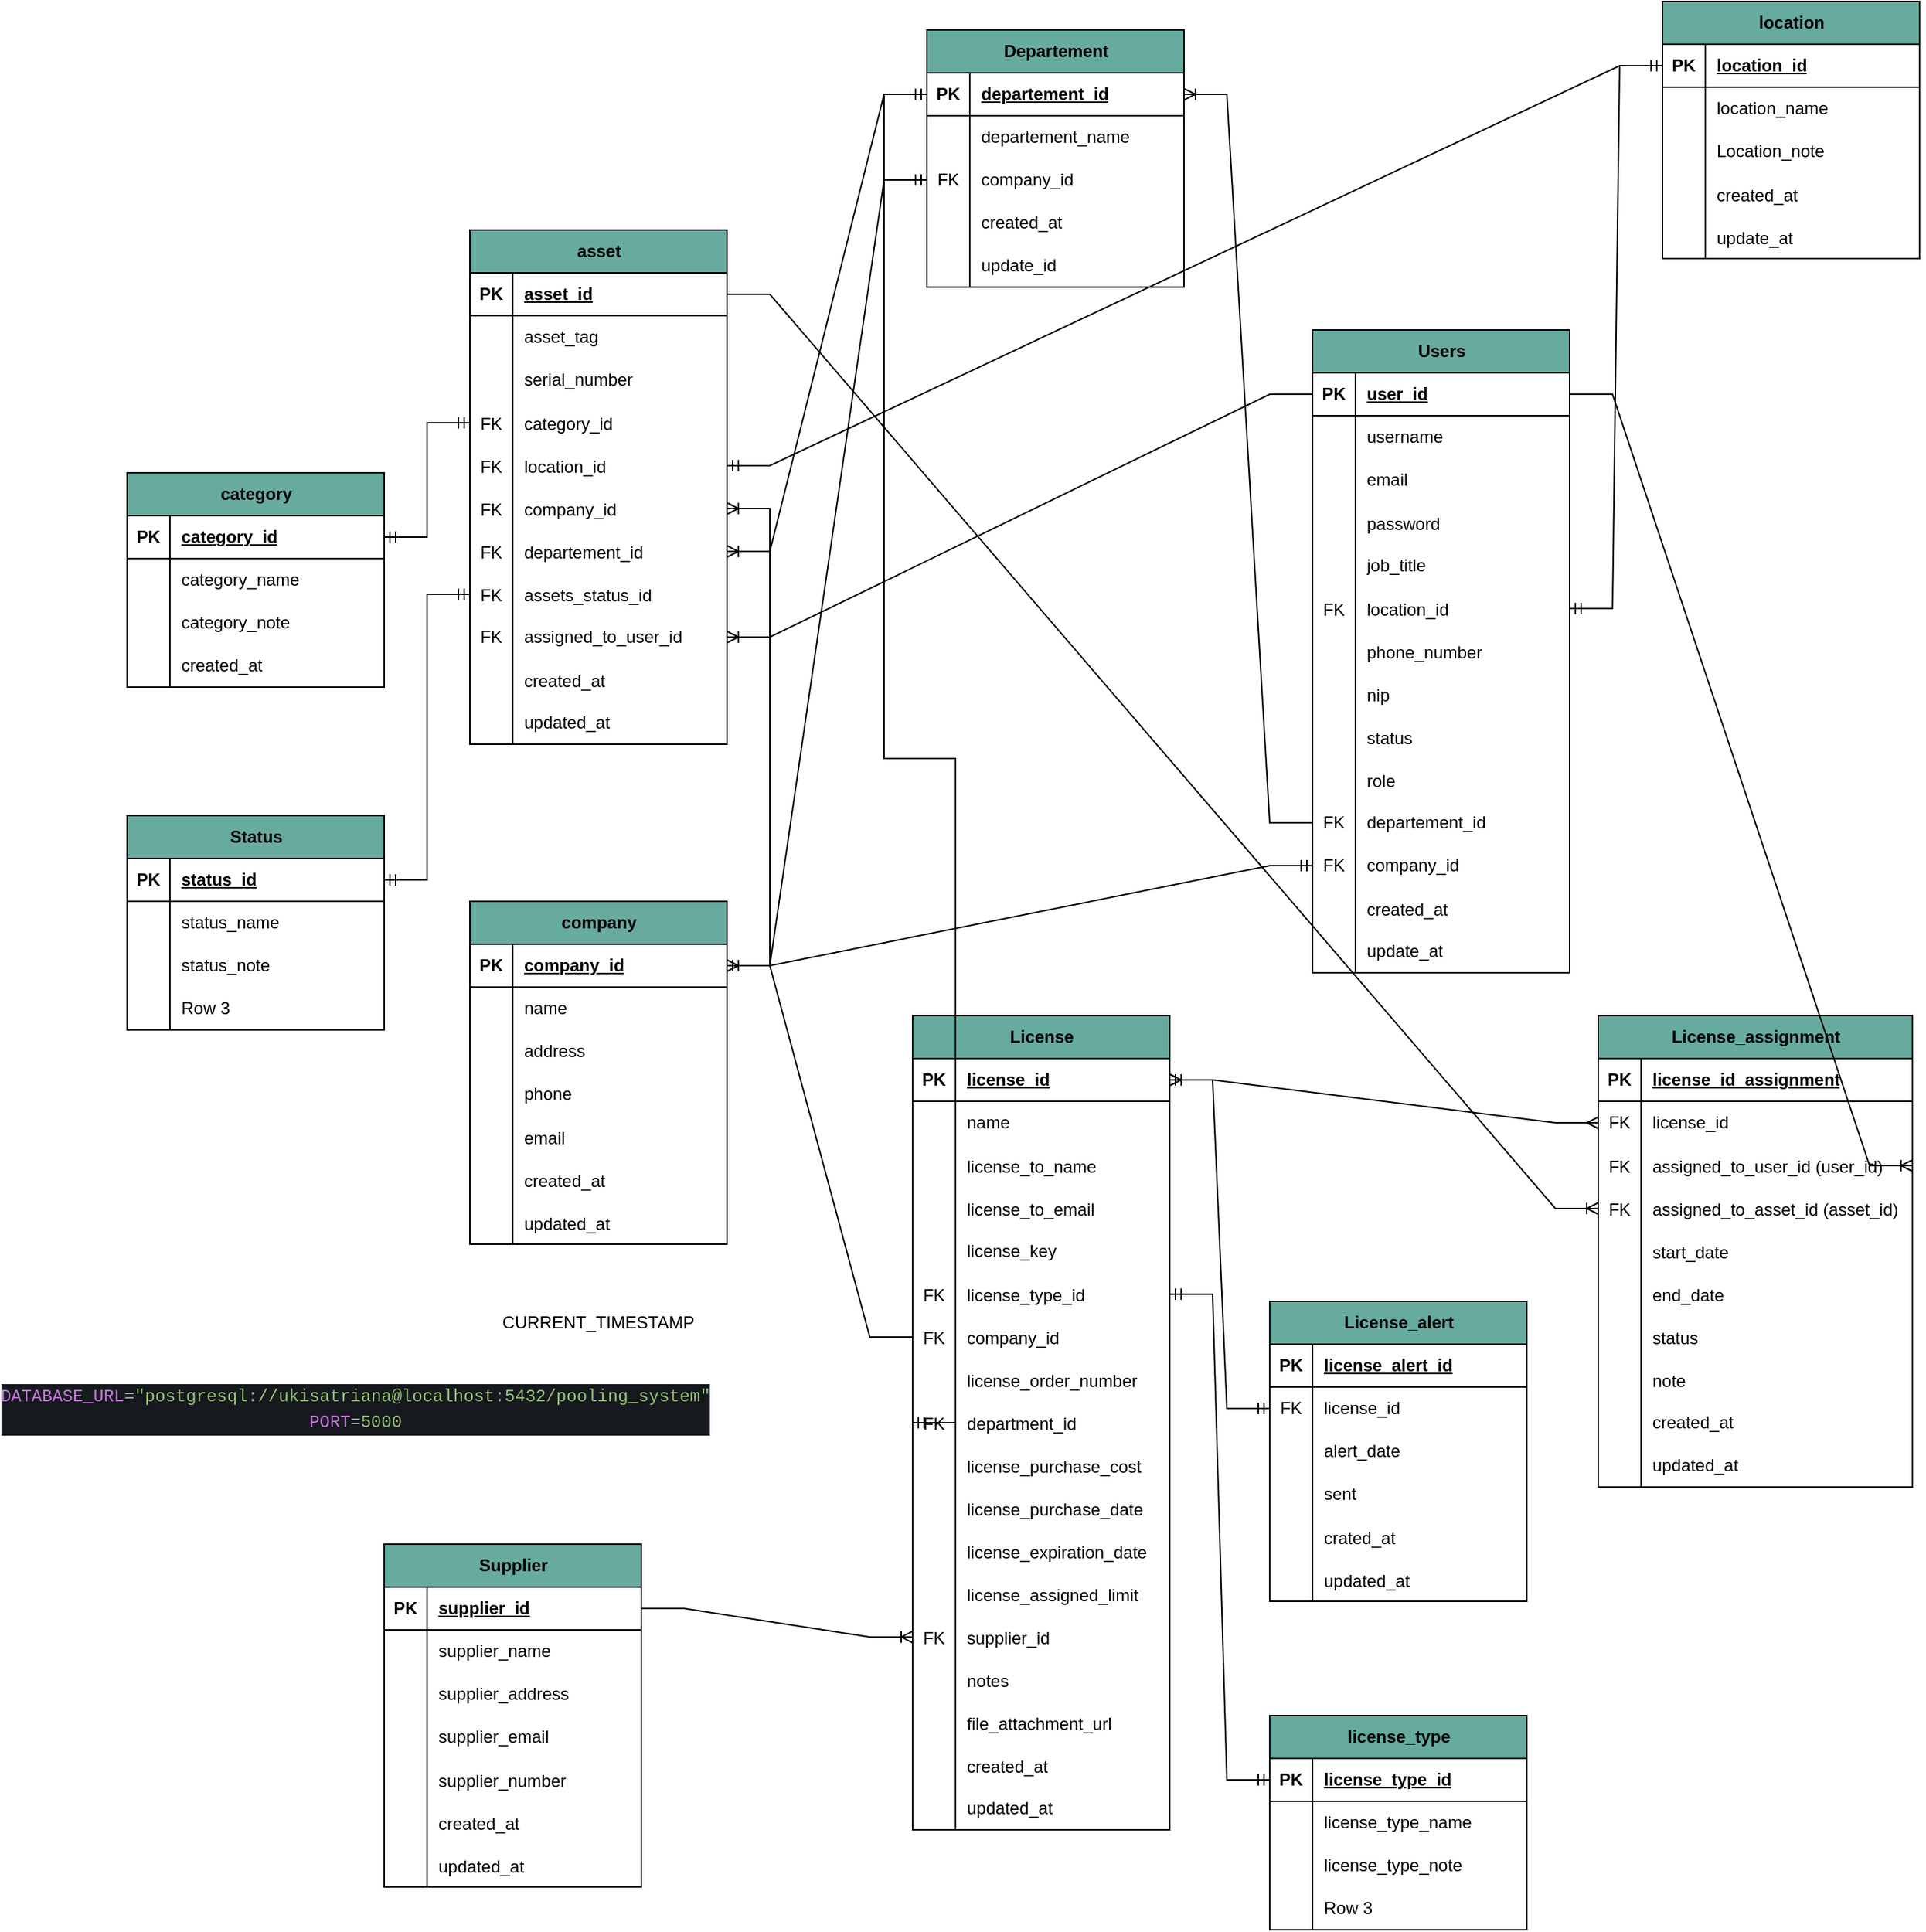 <mxfile version="27.2.0">
  <diagram id="R2lEEEUBdFMjLlhIrx00" name="Page-1">
    <mxGraphModel dx="2095" dy="1295" grid="1" gridSize="10" guides="1" tooltips="1" connect="1" arrows="1" fold="1" page="1" pageScale="1" pageWidth="850" pageHeight="1100" math="0" shadow="0" extFonts="Permanent Marker^https://fonts.googleapis.com/css?family=Permanent+Marker">
      <root>
        <mxCell id="0" />
        <mxCell id="1" parent="0" />
        <mxCell id="QF_fIQsxR5JbxdjZYrsK-1" value="Users" style="shape=table;startSize=30;container=1;collapsible=1;childLayout=tableLayout;fixedRows=1;rowLines=0;fontStyle=1;align=center;resizeLast=1;html=1;fillColor=#67AB9F;" parent="1" vertex="1">
          <mxGeometry x="940" y="440" width="180" height="450" as="geometry" />
        </mxCell>
        <mxCell id="QF_fIQsxR5JbxdjZYrsK-2" value="" style="shape=tableRow;horizontal=0;startSize=0;swimlaneHead=0;swimlaneBody=0;fillColor=none;collapsible=0;dropTarget=0;points=[[0,0.5],[1,0.5]];portConstraint=eastwest;top=0;left=0;right=0;bottom=1;" parent="QF_fIQsxR5JbxdjZYrsK-1" vertex="1">
          <mxGeometry y="30" width="180" height="30" as="geometry" />
        </mxCell>
        <mxCell id="QF_fIQsxR5JbxdjZYrsK-3" value="PK" style="shape=partialRectangle;connectable=0;fillColor=none;top=0;left=0;bottom=0;right=0;fontStyle=1;overflow=hidden;whiteSpace=wrap;html=1;" parent="QF_fIQsxR5JbxdjZYrsK-2" vertex="1">
          <mxGeometry width="30" height="30" as="geometry">
            <mxRectangle width="30" height="30" as="alternateBounds" />
          </mxGeometry>
        </mxCell>
        <mxCell id="QF_fIQsxR5JbxdjZYrsK-4" value="user_id" style="shape=partialRectangle;connectable=0;fillColor=none;top=0;left=0;bottom=0;right=0;align=left;spacingLeft=6;fontStyle=5;overflow=hidden;whiteSpace=wrap;html=1;" parent="QF_fIQsxR5JbxdjZYrsK-2" vertex="1">
          <mxGeometry x="30" width="150" height="30" as="geometry">
            <mxRectangle width="150" height="30" as="alternateBounds" />
          </mxGeometry>
        </mxCell>
        <mxCell id="QF_fIQsxR5JbxdjZYrsK-5" value="" style="shape=tableRow;horizontal=0;startSize=0;swimlaneHead=0;swimlaneBody=0;fillColor=none;collapsible=0;dropTarget=0;points=[[0,0.5],[1,0.5]];portConstraint=eastwest;top=0;left=0;right=0;bottom=0;" parent="QF_fIQsxR5JbxdjZYrsK-1" vertex="1">
          <mxGeometry y="60" width="180" height="30" as="geometry" />
        </mxCell>
        <mxCell id="QF_fIQsxR5JbxdjZYrsK-6" value="" style="shape=partialRectangle;connectable=0;fillColor=none;top=0;left=0;bottom=0;right=0;editable=1;overflow=hidden;whiteSpace=wrap;html=1;" parent="QF_fIQsxR5JbxdjZYrsK-5" vertex="1">
          <mxGeometry width="30" height="30" as="geometry">
            <mxRectangle width="30" height="30" as="alternateBounds" />
          </mxGeometry>
        </mxCell>
        <mxCell id="QF_fIQsxR5JbxdjZYrsK-7" value="username" style="shape=partialRectangle;connectable=0;fillColor=none;top=0;left=0;bottom=0;right=0;align=left;spacingLeft=6;overflow=hidden;whiteSpace=wrap;html=1;" parent="QF_fIQsxR5JbxdjZYrsK-5" vertex="1">
          <mxGeometry x="30" width="150" height="30" as="geometry">
            <mxRectangle width="150" height="30" as="alternateBounds" />
          </mxGeometry>
        </mxCell>
        <mxCell id="QF_fIQsxR5JbxdjZYrsK-8" value="" style="shape=tableRow;horizontal=0;startSize=0;swimlaneHead=0;swimlaneBody=0;fillColor=none;collapsible=0;dropTarget=0;points=[[0,0.5],[1,0.5]];portConstraint=eastwest;top=0;left=0;right=0;bottom=0;" parent="QF_fIQsxR5JbxdjZYrsK-1" vertex="1">
          <mxGeometry y="90" width="180" height="30" as="geometry" />
        </mxCell>
        <mxCell id="QF_fIQsxR5JbxdjZYrsK-9" value="" style="shape=partialRectangle;connectable=0;fillColor=none;top=0;left=0;bottom=0;right=0;editable=1;overflow=hidden;whiteSpace=wrap;html=1;" parent="QF_fIQsxR5JbxdjZYrsK-8" vertex="1">
          <mxGeometry width="30" height="30" as="geometry">
            <mxRectangle width="30" height="30" as="alternateBounds" />
          </mxGeometry>
        </mxCell>
        <mxCell id="QF_fIQsxR5JbxdjZYrsK-10" value="email" style="shape=partialRectangle;connectable=0;fillColor=none;top=0;left=0;bottom=0;right=0;align=left;spacingLeft=6;overflow=hidden;whiteSpace=wrap;html=1;" parent="QF_fIQsxR5JbxdjZYrsK-8" vertex="1">
          <mxGeometry x="30" width="150" height="30" as="geometry">
            <mxRectangle width="150" height="30" as="alternateBounds" />
          </mxGeometry>
        </mxCell>
        <mxCell id="QF_fIQsxR5JbxdjZYrsK-245" value="" style="shape=tableRow;horizontal=0;startSize=0;swimlaneHead=0;swimlaneBody=0;fillColor=none;collapsible=0;dropTarget=0;points=[[0,0.5],[1,0.5]];portConstraint=eastwest;top=0;left=0;right=0;bottom=0;" parent="QF_fIQsxR5JbxdjZYrsK-1" vertex="1">
          <mxGeometry y="120" width="180" height="30" as="geometry" />
        </mxCell>
        <mxCell id="QF_fIQsxR5JbxdjZYrsK-246" value="" style="shape=partialRectangle;connectable=0;fillColor=none;top=0;left=0;bottom=0;right=0;editable=1;overflow=hidden;" parent="QF_fIQsxR5JbxdjZYrsK-245" vertex="1">
          <mxGeometry width="30" height="30" as="geometry">
            <mxRectangle width="30" height="30" as="alternateBounds" />
          </mxGeometry>
        </mxCell>
        <mxCell id="QF_fIQsxR5JbxdjZYrsK-247" value="password" style="shape=partialRectangle;connectable=0;fillColor=none;top=0;left=0;bottom=0;right=0;align=left;spacingLeft=6;overflow=hidden;" parent="QF_fIQsxR5JbxdjZYrsK-245" vertex="1">
          <mxGeometry x="30" width="150" height="30" as="geometry">
            <mxRectangle width="150" height="30" as="alternateBounds" />
          </mxGeometry>
        </mxCell>
        <mxCell id="QF_fIQsxR5JbxdjZYrsK-11" value="" style="shape=tableRow;horizontal=0;startSize=0;swimlaneHead=0;swimlaneBody=0;fillColor=none;collapsible=0;dropTarget=0;points=[[0,0.5],[1,0.5]];portConstraint=eastwest;top=0;left=0;right=0;bottom=0;" parent="QF_fIQsxR5JbxdjZYrsK-1" vertex="1">
          <mxGeometry y="150" width="180" height="30" as="geometry" />
        </mxCell>
        <mxCell id="QF_fIQsxR5JbxdjZYrsK-12" value="" style="shape=partialRectangle;connectable=0;fillColor=none;top=0;left=0;bottom=0;right=0;editable=1;overflow=hidden;whiteSpace=wrap;html=1;" parent="QF_fIQsxR5JbxdjZYrsK-11" vertex="1">
          <mxGeometry width="30" height="30" as="geometry">
            <mxRectangle width="30" height="30" as="alternateBounds" />
          </mxGeometry>
        </mxCell>
        <mxCell id="QF_fIQsxR5JbxdjZYrsK-13" value="job_title" style="shape=partialRectangle;connectable=0;fillColor=none;top=0;left=0;bottom=0;right=0;align=left;spacingLeft=6;overflow=hidden;whiteSpace=wrap;html=1;" parent="QF_fIQsxR5JbxdjZYrsK-11" vertex="1">
          <mxGeometry x="30" width="150" height="30" as="geometry">
            <mxRectangle width="150" height="30" as="alternateBounds" />
          </mxGeometry>
        </mxCell>
        <mxCell id="QF_fIQsxR5JbxdjZYrsK-27" value="" style="shape=tableRow;horizontal=0;startSize=0;swimlaneHead=0;swimlaneBody=0;fillColor=none;collapsible=0;dropTarget=0;points=[[0,0.5],[1,0.5]];portConstraint=eastwest;top=0;left=0;right=0;bottom=0;" parent="QF_fIQsxR5JbxdjZYrsK-1" vertex="1">
          <mxGeometry y="180" width="180" height="30" as="geometry" />
        </mxCell>
        <mxCell id="QF_fIQsxR5JbxdjZYrsK-28" value="FK" style="shape=partialRectangle;connectable=0;fillColor=none;top=0;left=0;bottom=0;right=0;editable=1;overflow=hidden;" parent="QF_fIQsxR5JbxdjZYrsK-27" vertex="1">
          <mxGeometry width="30" height="30" as="geometry">
            <mxRectangle width="30" height="30" as="alternateBounds" />
          </mxGeometry>
        </mxCell>
        <mxCell id="QF_fIQsxR5JbxdjZYrsK-29" value="location_id" style="shape=partialRectangle;connectable=0;fillColor=none;top=0;left=0;bottom=0;right=0;align=left;spacingLeft=6;overflow=hidden;" parent="QF_fIQsxR5JbxdjZYrsK-27" vertex="1">
          <mxGeometry x="30" width="150" height="30" as="geometry">
            <mxRectangle width="150" height="30" as="alternateBounds" />
          </mxGeometry>
        </mxCell>
        <mxCell id="QF_fIQsxR5JbxdjZYrsK-30" value="" style="shape=tableRow;horizontal=0;startSize=0;swimlaneHead=0;swimlaneBody=0;fillColor=none;collapsible=0;dropTarget=0;points=[[0,0.5],[1,0.5]];portConstraint=eastwest;top=0;left=0;right=0;bottom=0;" parent="QF_fIQsxR5JbxdjZYrsK-1" vertex="1">
          <mxGeometry y="210" width="180" height="30" as="geometry" />
        </mxCell>
        <mxCell id="QF_fIQsxR5JbxdjZYrsK-31" value="" style="shape=partialRectangle;connectable=0;fillColor=none;top=0;left=0;bottom=0;right=0;editable=1;overflow=hidden;" parent="QF_fIQsxR5JbxdjZYrsK-30" vertex="1">
          <mxGeometry width="30" height="30" as="geometry">
            <mxRectangle width="30" height="30" as="alternateBounds" />
          </mxGeometry>
        </mxCell>
        <mxCell id="QF_fIQsxR5JbxdjZYrsK-32" value="phone_number" style="shape=partialRectangle;connectable=0;fillColor=none;top=0;left=0;bottom=0;right=0;align=left;spacingLeft=6;overflow=hidden;" parent="QF_fIQsxR5JbxdjZYrsK-30" vertex="1">
          <mxGeometry x="30" width="150" height="30" as="geometry">
            <mxRectangle width="150" height="30" as="alternateBounds" />
          </mxGeometry>
        </mxCell>
        <mxCell id="QF_fIQsxR5JbxdjZYrsK-36" value="" style="shape=tableRow;horizontal=0;startSize=0;swimlaneHead=0;swimlaneBody=0;fillColor=none;collapsible=0;dropTarget=0;points=[[0,0.5],[1,0.5]];portConstraint=eastwest;top=0;left=0;right=0;bottom=0;" parent="QF_fIQsxR5JbxdjZYrsK-1" vertex="1">
          <mxGeometry y="240" width="180" height="30" as="geometry" />
        </mxCell>
        <mxCell id="QF_fIQsxR5JbxdjZYrsK-37" value="" style="shape=partialRectangle;connectable=0;fillColor=none;top=0;left=0;bottom=0;right=0;editable=1;overflow=hidden;" parent="QF_fIQsxR5JbxdjZYrsK-36" vertex="1">
          <mxGeometry width="30" height="30" as="geometry">
            <mxRectangle width="30" height="30" as="alternateBounds" />
          </mxGeometry>
        </mxCell>
        <mxCell id="QF_fIQsxR5JbxdjZYrsK-38" value="nip" style="shape=partialRectangle;connectable=0;fillColor=none;top=0;left=0;bottom=0;right=0;align=left;spacingLeft=6;overflow=hidden;" parent="QF_fIQsxR5JbxdjZYrsK-36" vertex="1">
          <mxGeometry x="30" width="150" height="30" as="geometry">
            <mxRectangle width="150" height="30" as="alternateBounds" />
          </mxGeometry>
        </mxCell>
        <mxCell id="QF_fIQsxR5JbxdjZYrsK-39" value="" style="shape=tableRow;horizontal=0;startSize=0;swimlaneHead=0;swimlaneBody=0;fillColor=none;collapsible=0;dropTarget=0;points=[[0,0.5],[1,0.5]];portConstraint=eastwest;top=0;left=0;right=0;bottom=0;" parent="QF_fIQsxR5JbxdjZYrsK-1" vertex="1">
          <mxGeometry y="270" width="180" height="30" as="geometry" />
        </mxCell>
        <mxCell id="QF_fIQsxR5JbxdjZYrsK-40" value="" style="shape=partialRectangle;connectable=0;fillColor=none;top=0;left=0;bottom=0;right=0;editable=1;overflow=hidden;" parent="QF_fIQsxR5JbxdjZYrsK-39" vertex="1">
          <mxGeometry width="30" height="30" as="geometry">
            <mxRectangle width="30" height="30" as="alternateBounds" />
          </mxGeometry>
        </mxCell>
        <mxCell id="QF_fIQsxR5JbxdjZYrsK-41" value="status" style="shape=partialRectangle;connectable=0;fillColor=none;top=0;left=0;bottom=0;right=0;align=left;spacingLeft=6;overflow=hidden;" parent="QF_fIQsxR5JbxdjZYrsK-39" vertex="1">
          <mxGeometry x="30" width="150" height="30" as="geometry">
            <mxRectangle width="150" height="30" as="alternateBounds" />
          </mxGeometry>
        </mxCell>
        <mxCell id="QF_fIQsxR5JbxdjZYrsK-43" value="" style="shape=tableRow;horizontal=0;startSize=0;swimlaneHead=0;swimlaneBody=0;fillColor=none;collapsible=0;dropTarget=0;points=[[0,0.5],[1,0.5]];portConstraint=eastwest;top=0;left=0;right=0;bottom=0;" parent="QF_fIQsxR5JbxdjZYrsK-1" vertex="1">
          <mxGeometry y="300" width="180" height="30" as="geometry" />
        </mxCell>
        <mxCell id="QF_fIQsxR5JbxdjZYrsK-44" value="" style="shape=partialRectangle;connectable=0;fillColor=none;top=0;left=0;bottom=0;right=0;editable=1;overflow=hidden;" parent="QF_fIQsxR5JbxdjZYrsK-43" vertex="1">
          <mxGeometry width="30" height="30" as="geometry">
            <mxRectangle width="30" height="30" as="alternateBounds" />
          </mxGeometry>
        </mxCell>
        <mxCell id="QF_fIQsxR5JbxdjZYrsK-45" value="role" style="shape=partialRectangle;connectable=0;fillColor=none;top=0;left=0;bottom=0;right=0;align=left;spacingLeft=6;overflow=hidden;" parent="QF_fIQsxR5JbxdjZYrsK-43" vertex="1">
          <mxGeometry x="30" width="150" height="30" as="geometry">
            <mxRectangle width="150" height="30" as="alternateBounds" />
          </mxGeometry>
        </mxCell>
        <mxCell id="QF_fIQsxR5JbxdjZYrsK-50" value="" style="shape=tableRow;horizontal=0;startSize=0;swimlaneHead=0;swimlaneBody=0;fillColor=none;collapsible=0;dropTarget=0;points=[[0,0.5],[1,0.5]];portConstraint=eastwest;top=0;left=0;right=0;bottom=0;" parent="QF_fIQsxR5JbxdjZYrsK-1" vertex="1">
          <mxGeometry y="330" width="180" height="30" as="geometry" />
        </mxCell>
        <mxCell id="QF_fIQsxR5JbxdjZYrsK-51" value="FK" style="shape=partialRectangle;connectable=0;fillColor=none;top=0;left=0;bottom=0;right=0;fontStyle=0;overflow=hidden;whiteSpace=wrap;html=1;" parent="QF_fIQsxR5JbxdjZYrsK-50" vertex="1">
          <mxGeometry width="30" height="30" as="geometry">
            <mxRectangle width="30" height="30" as="alternateBounds" />
          </mxGeometry>
        </mxCell>
        <mxCell id="QF_fIQsxR5JbxdjZYrsK-52" value="departement_id" style="shape=partialRectangle;connectable=0;fillColor=none;top=0;left=0;bottom=0;right=0;align=left;spacingLeft=6;fontStyle=0;overflow=hidden;whiteSpace=wrap;html=1;" parent="QF_fIQsxR5JbxdjZYrsK-50" vertex="1">
          <mxGeometry x="30" width="150" height="30" as="geometry">
            <mxRectangle width="150" height="30" as="alternateBounds" />
          </mxGeometry>
        </mxCell>
        <mxCell id="QF_fIQsxR5JbxdjZYrsK-53" value="" style="shape=tableRow;horizontal=0;startSize=0;swimlaneHead=0;swimlaneBody=0;fillColor=none;collapsible=0;dropTarget=0;points=[[0,0.5],[1,0.5]];portConstraint=eastwest;top=0;left=0;right=0;bottom=0;" parent="QF_fIQsxR5JbxdjZYrsK-1" vertex="1">
          <mxGeometry y="360" width="180" height="30" as="geometry" />
        </mxCell>
        <mxCell id="QF_fIQsxR5JbxdjZYrsK-54" value="FK" style="shape=partialRectangle;connectable=0;fillColor=none;top=0;left=0;bottom=0;right=0;fontStyle=0;overflow=hidden;whiteSpace=wrap;html=1;" parent="QF_fIQsxR5JbxdjZYrsK-53" vertex="1">
          <mxGeometry width="30" height="30" as="geometry">
            <mxRectangle width="30" height="30" as="alternateBounds" />
          </mxGeometry>
        </mxCell>
        <mxCell id="QF_fIQsxR5JbxdjZYrsK-55" value="company_id" style="shape=partialRectangle;connectable=0;fillColor=none;top=0;left=0;bottom=0;right=0;align=left;spacingLeft=6;fontStyle=0;overflow=hidden;whiteSpace=wrap;html=1;" parent="QF_fIQsxR5JbxdjZYrsK-53" vertex="1">
          <mxGeometry x="30" width="150" height="30" as="geometry">
            <mxRectangle width="150" height="30" as="alternateBounds" />
          </mxGeometry>
        </mxCell>
        <mxCell id="QF_fIQsxR5JbxdjZYrsK-33" value="" style="shape=tableRow;horizontal=0;startSize=0;swimlaneHead=0;swimlaneBody=0;fillColor=none;collapsible=0;dropTarget=0;points=[[0,0.5],[1,0.5]];portConstraint=eastwest;top=0;left=0;right=0;bottom=0;" parent="QF_fIQsxR5JbxdjZYrsK-1" vertex="1">
          <mxGeometry y="390" width="180" height="30" as="geometry" />
        </mxCell>
        <mxCell id="QF_fIQsxR5JbxdjZYrsK-34" value="" style="shape=partialRectangle;connectable=0;fillColor=none;top=0;left=0;bottom=0;right=0;editable=1;overflow=hidden;" parent="QF_fIQsxR5JbxdjZYrsK-33" vertex="1">
          <mxGeometry width="30" height="30" as="geometry">
            <mxRectangle width="30" height="30" as="alternateBounds" />
          </mxGeometry>
        </mxCell>
        <mxCell id="QF_fIQsxR5JbxdjZYrsK-35" value="created_at" style="shape=partialRectangle;connectable=0;fillColor=none;top=0;left=0;bottom=0;right=0;align=left;spacingLeft=6;overflow=hidden;" parent="QF_fIQsxR5JbxdjZYrsK-33" vertex="1">
          <mxGeometry x="30" width="150" height="30" as="geometry">
            <mxRectangle width="150" height="30" as="alternateBounds" />
          </mxGeometry>
        </mxCell>
        <mxCell id="QF_fIQsxR5JbxdjZYrsK-21" value="" style="shape=tableRow;horizontal=0;startSize=0;swimlaneHead=0;swimlaneBody=0;fillColor=none;collapsible=0;dropTarget=0;points=[[0,0.5],[1,0.5]];portConstraint=eastwest;top=0;left=0;right=0;bottom=0;" parent="QF_fIQsxR5JbxdjZYrsK-1" vertex="1">
          <mxGeometry y="420" width="180" height="30" as="geometry" />
        </mxCell>
        <mxCell id="QF_fIQsxR5JbxdjZYrsK-22" value="" style="shape=partialRectangle;connectable=0;fillColor=none;top=0;left=0;bottom=0;right=0;fontStyle=0;overflow=hidden;whiteSpace=wrap;html=1;" parent="QF_fIQsxR5JbxdjZYrsK-21" vertex="1">
          <mxGeometry width="30" height="30" as="geometry">
            <mxRectangle width="30" height="30" as="alternateBounds" />
          </mxGeometry>
        </mxCell>
        <mxCell id="QF_fIQsxR5JbxdjZYrsK-23" value="update_at" style="shape=partialRectangle;connectable=0;fillColor=none;top=0;left=0;bottom=0;right=0;align=left;spacingLeft=6;fontStyle=0;overflow=hidden;whiteSpace=wrap;html=1;" parent="QF_fIQsxR5JbxdjZYrsK-21" vertex="1">
          <mxGeometry x="30" width="150" height="30" as="geometry">
            <mxRectangle width="150" height="30" as="alternateBounds" />
          </mxGeometry>
        </mxCell>
        <mxCell id="QF_fIQsxR5JbxdjZYrsK-56" value="Departement" style="shape=table;startSize=30;container=1;collapsible=1;childLayout=tableLayout;fixedRows=1;rowLines=0;fontStyle=1;align=center;resizeLast=1;html=1;fillColor=#67AB9F;" parent="1" vertex="1">
          <mxGeometry x="670" y="230" width="180" height="180" as="geometry" />
        </mxCell>
        <mxCell id="QF_fIQsxR5JbxdjZYrsK-57" value="" style="shape=tableRow;horizontal=0;startSize=0;swimlaneHead=0;swimlaneBody=0;fillColor=none;collapsible=0;dropTarget=0;points=[[0,0.5],[1,0.5]];portConstraint=eastwest;top=0;left=0;right=0;bottom=1;" parent="QF_fIQsxR5JbxdjZYrsK-56" vertex="1">
          <mxGeometry y="30" width="180" height="30" as="geometry" />
        </mxCell>
        <mxCell id="QF_fIQsxR5JbxdjZYrsK-58" value="PK" style="shape=partialRectangle;connectable=0;fillColor=none;top=0;left=0;bottom=0;right=0;fontStyle=1;overflow=hidden;whiteSpace=wrap;html=1;" parent="QF_fIQsxR5JbxdjZYrsK-57" vertex="1">
          <mxGeometry width="30" height="30" as="geometry">
            <mxRectangle width="30" height="30" as="alternateBounds" />
          </mxGeometry>
        </mxCell>
        <mxCell id="QF_fIQsxR5JbxdjZYrsK-59" value="departement_id" style="shape=partialRectangle;connectable=0;fillColor=none;top=0;left=0;bottom=0;right=0;align=left;spacingLeft=6;fontStyle=5;overflow=hidden;whiteSpace=wrap;html=1;" parent="QF_fIQsxR5JbxdjZYrsK-57" vertex="1">
          <mxGeometry x="30" width="150" height="30" as="geometry">
            <mxRectangle width="150" height="30" as="alternateBounds" />
          </mxGeometry>
        </mxCell>
        <mxCell id="QF_fIQsxR5JbxdjZYrsK-60" value="" style="shape=tableRow;horizontal=0;startSize=0;swimlaneHead=0;swimlaneBody=0;fillColor=none;collapsible=0;dropTarget=0;points=[[0,0.5],[1,0.5]];portConstraint=eastwest;top=0;left=0;right=0;bottom=0;" parent="QF_fIQsxR5JbxdjZYrsK-56" vertex="1">
          <mxGeometry y="60" width="180" height="30" as="geometry" />
        </mxCell>
        <mxCell id="QF_fIQsxR5JbxdjZYrsK-61" value="" style="shape=partialRectangle;connectable=0;fillColor=none;top=0;left=0;bottom=0;right=0;editable=1;overflow=hidden;whiteSpace=wrap;html=1;" parent="QF_fIQsxR5JbxdjZYrsK-60" vertex="1">
          <mxGeometry width="30" height="30" as="geometry">
            <mxRectangle width="30" height="30" as="alternateBounds" />
          </mxGeometry>
        </mxCell>
        <mxCell id="QF_fIQsxR5JbxdjZYrsK-62" value="departement_name" style="shape=partialRectangle;connectable=0;fillColor=none;top=0;left=0;bottom=0;right=0;align=left;spacingLeft=6;overflow=hidden;whiteSpace=wrap;html=1;" parent="QF_fIQsxR5JbxdjZYrsK-60" vertex="1">
          <mxGeometry x="30" width="150" height="30" as="geometry">
            <mxRectangle width="150" height="30" as="alternateBounds" />
          </mxGeometry>
        </mxCell>
        <mxCell id="QF_fIQsxR5JbxdjZYrsK-69" value="" style="shape=tableRow;horizontal=0;startSize=0;swimlaneHead=0;swimlaneBody=0;fillColor=none;collapsible=0;dropTarget=0;points=[[0,0.5],[1,0.5]];portConstraint=eastwest;top=0;left=0;right=0;bottom=0;" parent="QF_fIQsxR5JbxdjZYrsK-56" vertex="1">
          <mxGeometry y="90" width="180" height="30" as="geometry" />
        </mxCell>
        <mxCell id="QF_fIQsxR5JbxdjZYrsK-70" value="FK" style="shape=partialRectangle;connectable=0;fillColor=none;top=0;left=0;bottom=0;right=0;fontStyle=0;overflow=hidden;whiteSpace=wrap;html=1;" parent="QF_fIQsxR5JbxdjZYrsK-69" vertex="1">
          <mxGeometry width="30" height="30" as="geometry">
            <mxRectangle width="30" height="30" as="alternateBounds" />
          </mxGeometry>
        </mxCell>
        <mxCell id="QF_fIQsxR5JbxdjZYrsK-71" value="company_id" style="shape=partialRectangle;connectable=0;fillColor=none;top=0;left=0;bottom=0;right=0;align=left;spacingLeft=6;fontStyle=0;overflow=hidden;whiteSpace=wrap;html=1;" parent="QF_fIQsxR5JbxdjZYrsK-69" vertex="1">
          <mxGeometry x="30" width="150" height="30" as="geometry">
            <mxRectangle width="150" height="30" as="alternateBounds" />
          </mxGeometry>
        </mxCell>
        <mxCell id="QF_fIQsxR5JbxdjZYrsK-63" value="" style="shape=tableRow;horizontal=0;startSize=0;swimlaneHead=0;swimlaneBody=0;fillColor=none;collapsible=0;dropTarget=0;points=[[0,0.5],[1,0.5]];portConstraint=eastwest;top=0;left=0;right=0;bottom=0;" parent="QF_fIQsxR5JbxdjZYrsK-56" vertex="1">
          <mxGeometry y="120" width="180" height="30" as="geometry" />
        </mxCell>
        <mxCell id="QF_fIQsxR5JbxdjZYrsK-64" value="" style="shape=partialRectangle;connectable=0;fillColor=none;top=0;left=0;bottom=0;right=0;editable=1;overflow=hidden;whiteSpace=wrap;html=1;" parent="QF_fIQsxR5JbxdjZYrsK-63" vertex="1">
          <mxGeometry width="30" height="30" as="geometry">
            <mxRectangle width="30" height="30" as="alternateBounds" />
          </mxGeometry>
        </mxCell>
        <mxCell id="QF_fIQsxR5JbxdjZYrsK-65" value="created_at" style="shape=partialRectangle;connectable=0;fillColor=none;top=0;left=0;bottom=0;right=0;align=left;spacingLeft=6;overflow=hidden;whiteSpace=wrap;html=1;" parent="QF_fIQsxR5JbxdjZYrsK-63" vertex="1">
          <mxGeometry x="30" width="150" height="30" as="geometry">
            <mxRectangle width="150" height="30" as="alternateBounds" />
          </mxGeometry>
        </mxCell>
        <mxCell id="QF_fIQsxR5JbxdjZYrsK-66" value="" style="shape=tableRow;horizontal=0;startSize=0;swimlaneHead=0;swimlaneBody=0;fillColor=none;collapsible=0;dropTarget=0;points=[[0,0.5],[1,0.5]];portConstraint=eastwest;top=0;left=0;right=0;bottom=0;" parent="QF_fIQsxR5JbxdjZYrsK-56" vertex="1">
          <mxGeometry y="150" width="180" height="30" as="geometry" />
        </mxCell>
        <mxCell id="QF_fIQsxR5JbxdjZYrsK-67" value="" style="shape=partialRectangle;connectable=0;fillColor=none;top=0;left=0;bottom=0;right=0;editable=1;overflow=hidden;whiteSpace=wrap;html=1;" parent="QF_fIQsxR5JbxdjZYrsK-66" vertex="1">
          <mxGeometry width="30" height="30" as="geometry">
            <mxRectangle width="30" height="30" as="alternateBounds" />
          </mxGeometry>
        </mxCell>
        <mxCell id="QF_fIQsxR5JbxdjZYrsK-68" value="update_id" style="shape=partialRectangle;connectable=0;fillColor=none;top=0;left=0;bottom=0;right=0;align=left;spacingLeft=6;overflow=hidden;whiteSpace=wrap;html=1;" parent="QF_fIQsxR5JbxdjZYrsK-66" vertex="1">
          <mxGeometry x="30" width="150" height="30" as="geometry">
            <mxRectangle width="150" height="30" as="alternateBounds" />
          </mxGeometry>
        </mxCell>
        <mxCell id="QF_fIQsxR5JbxdjZYrsK-72" value="company" style="shape=table;startSize=30;container=1;collapsible=1;childLayout=tableLayout;fixedRows=1;rowLines=0;fontStyle=1;align=center;resizeLast=1;html=1;fillColor=#67AB9F;" parent="1" vertex="1">
          <mxGeometry x="350" y="840" width="180" height="240" as="geometry" />
        </mxCell>
        <mxCell id="QF_fIQsxR5JbxdjZYrsK-73" value="" style="shape=tableRow;horizontal=0;startSize=0;swimlaneHead=0;swimlaneBody=0;fillColor=none;collapsible=0;dropTarget=0;points=[[0,0.5],[1,0.5]];portConstraint=eastwest;top=0;left=0;right=0;bottom=1;" parent="QF_fIQsxR5JbxdjZYrsK-72" vertex="1">
          <mxGeometry y="30" width="180" height="30" as="geometry" />
        </mxCell>
        <mxCell id="QF_fIQsxR5JbxdjZYrsK-74" value="PK" style="shape=partialRectangle;connectable=0;fillColor=none;top=0;left=0;bottom=0;right=0;fontStyle=1;overflow=hidden;whiteSpace=wrap;html=1;" parent="QF_fIQsxR5JbxdjZYrsK-73" vertex="1">
          <mxGeometry width="30" height="30" as="geometry">
            <mxRectangle width="30" height="30" as="alternateBounds" />
          </mxGeometry>
        </mxCell>
        <mxCell id="QF_fIQsxR5JbxdjZYrsK-75" value="company_id" style="shape=partialRectangle;connectable=0;fillColor=none;top=0;left=0;bottom=0;right=0;align=left;spacingLeft=6;fontStyle=5;overflow=hidden;whiteSpace=wrap;html=1;" parent="QF_fIQsxR5JbxdjZYrsK-73" vertex="1">
          <mxGeometry x="30" width="150" height="30" as="geometry">
            <mxRectangle width="150" height="30" as="alternateBounds" />
          </mxGeometry>
        </mxCell>
        <mxCell id="QF_fIQsxR5JbxdjZYrsK-76" value="" style="shape=tableRow;horizontal=0;startSize=0;swimlaneHead=0;swimlaneBody=0;fillColor=none;collapsible=0;dropTarget=0;points=[[0,0.5],[1,0.5]];portConstraint=eastwest;top=0;left=0;right=0;bottom=0;" parent="QF_fIQsxR5JbxdjZYrsK-72" vertex="1">
          <mxGeometry y="60" width="180" height="30" as="geometry" />
        </mxCell>
        <mxCell id="QF_fIQsxR5JbxdjZYrsK-77" value="" style="shape=partialRectangle;connectable=0;fillColor=none;top=0;left=0;bottom=0;right=0;editable=1;overflow=hidden;whiteSpace=wrap;html=1;" parent="QF_fIQsxR5JbxdjZYrsK-76" vertex="1">
          <mxGeometry width="30" height="30" as="geometry">
            <mxRectangle width="30" height="30" as="alternateBounds" />
          </mxGeometry>
        </mxCell>
        <mxCell id="QF_fIQsxR5JbxdjZYrsK-78" value="name" style="shape=partialRectangle;connectable=0;fillColor=none;top=0;left=0;bottom=0;right=0;align=left;spacingLeft=6;overflow=hidden;whiteSpace=wrap;html=1;" parent="QF_fIQsxR5JbxdjZYrsK-76" vertex="1">
          <mxGeometry x="30" width="150" height="30" as="geometry">
            <mxRectangle width="150" height="30" as="alternateBounds" />
          </mxGeometry>
        </mxCell>
        <mxCell id="QF_fIQsxR5JbxdjZYrsK-79" value="" style="shape=tableRow;horizontal=0;startSize=0;swimlaneHead=0;swimlaneBody=0;fillColor=none;collapsible=0;dropTarget=0;points=[[0,0.5],[1,0.5]];portConstraint=eastwest;top=0;left=0;right=0;bottom=0;" parent="QF_fIQsxR5JbxdjZYrsK-72" vertex="1">
          <mxGeometry y="90" width="180" height="30" as="geometry" />
        </mxCell>
        <mxCell id="QF_fIQsxR5JbxdjZYrsK-80" value="" style="shape=partialRectangle;connectable=0;fillColor=none;top=0;left=0;bottom=0;right=0;editable=1;overflow=hidden;whiteSpace=wrap;html=1;" parent="QF_fIQsxR5JbxdjZYrsK-79" vertex="1">
          <mxGeometry width="30" height="30" as="geometry">
            <mxRectangle width="30" height="30" as="alternateBounds" />
          </mxGeometry>
        </mxCell>
        <mxCell id="QF_fIQsxR5JbxdjZYrsK-81" value="address" style="shape=partialRectangle;connectable=0;fillColor=none;top=0;left=0;bottom=0;right=0;align=left;spacingLeft=6;overflow=hidden;whiteSpace=wrap;html=1;" parent="QF_fIQsxR5JbxdjZYrsK-79" vertex="1">
          <mxGeometry x="30" width="150" height="30" as="geometry">
            <mxRectangle width="150" height="30" as="alternateBounds" />
          </mxGeometry>
        </mxCell>
        <mxCell id="QF_fIQsxR5JbxdjZYrsK-82" value="" style="shape=tableRow;horizontal=0;startSize=0;swimlaneHead=0;swimlaneBody=0;fillColor=none;collapsible=0;dropTarget=0;points=[[0,0.5],[1,0.5]];portConstraint=eastwest;top=0;left=0;right=0;bottom=0;" parent="QF_fIQsxR5JbxdjZYrsK-72" vertex="1">
          <mxGeometry y="120" width="180" height="30" as="geometry" />
        </mxCell>
        <mxCell id="QF_fIQsxR5JbxdjZYrsK-83" value="" style="shape=partialRectangle;connectable=0;fillColor=none;top=0;left=0;bottom=0;right=0;editable=1;overflow=hidden;whiteSpace=wrap;html=1;" parent="QF_fIQsxR5JbxdjZYrsK-82" vertex="1">
          <mxGeometry width="30" height="30" as="geometry">
            <mxRectangle width="30" height="30" as="alternateBounds" />
          </mxGeometry>
        </mxCell>
        <mxCell id="QF_fIQsxR5JbxdjZYrsK-84" value="phone" style="shape=partialRectangle;connectable=0;fillColor=none;top=0;left=0;bottom=0;right=0;align=left;spacingLeft=6;overflow=hidden;whiteSpace=wrap;html=1;" parent="QF_fIQsxR5JbxdjZYrsK-82" vertex="1">
          <mxGeometry x="30" width="150" height="30" as="geometry">
            <mxRectangle width="150" height="30" as="alternateBounds" />
          </mxGeometry>
        </mxCell>
        <mxCell id="QF_fIQsxR5JbxdjZYrsK-85" value="" style="shape=tableRow;horizontal=0;startSize=0;swimlaneHead=0;swimlaneBody=0;fillColor=none;collapsible=0;dropTarget=0;points=[[0,0.5],[1,0.5]];portConstraint=eastwest;top=0;left=0;right=0;bottom=0;" parent="QF_fIQsxR5JbxdjZYrsK-72" vertex="1">
          <mxGeometry y="150" width="180" height="30" as="geometry" />
        </mxCell>
        <mxCell id="QF_fIQsxR5JbxdjZYrsK-86" value="" style="shape=partialRectangle;connectable=0;fillColor=none;top=0;left=0;bottom=0;right=0;editable=1;overflow=hidden;" parent="QF_fIQsxR5JbxdjZYrsK-85" vertex="1">
          <mxGeometry width="30" height="30" as="geometry">
            <mxRectangle width="30" height="30" as="alternateBounds" />
          </mxGeometry>
        </mxCell>
        <mxCell id="QF_fIQsxR5JbxdjZYrsK-87" value="email" style="shape=partialRectangle;connectable=0;fillColor=none;top=0;left=0;bottom=0;right=0;align=left;spacingLeft=6;overflow=hidden;" parent="QF_fIQsxR5JbxdjZYrsK-85" vertex="1">
          <mxGeometry x="30" width="150" height="30" as="geometry">
            <mxRectangle width="150" height="30" as="alternateBounds" />
          </mxGeometry>
        </mxCell>
        <mxCell id="GsyI0D31DL5udFhEvLjI-7" value="" style="shape=tableRow;horizontal=0;startSize=0;swimlaneHead=0;swimlaneBody=0;fillColor=none;collapsible=0;dropTarget=0;points=[[0,0.5],[1,0.5]];portConstraint=eastwest;top=0;left=0;right=0;bottom=0;" parent="QF_fIQsxR5JbxdjZYrsK-72" vertex="1">
          <mxGeometry y="180" width="180" height="30" as="geometry" />
        </mxCell>
        <mxCell id="GsyI0D31DL5udFhEvLjI-8" value="" style="shape=partialRectangle;connectable=0;fillColor=none;top=0;left=0;bottom=0;right=0;editable=1;overflow=hidden;" parent="GsyI0D31DL5udFhEvLjI-7" vertex="1">
          <mxGeometry width="30" height="30" as="geometry">
            <mxRectangle width="30" height="30" as="alternateBounds" />
          </mxGeometry>
        </mxCell>
        <mxCell id="GsyI0D31DL5udFhEvLjI-9" value="created_at" style="shape=partialRectangle;connectable=0;fillColor=none;top=0;left=0;bottom=0;right=0;align=left;spacingLeft=6;overflow=hidden;" parent="GsyI0D31DL5udFhEvLjI-7" vertex="1">
          <mxGeometry x="30" width="150" height="30" as="geometry">
            <mxRectangle width="150" height="30" as="alternateBounds" />
          </mxGeometry>
        </mxCell>
        <mxCell id="GsyI0D31DL5udFhEvLjI-10" value="" style="shape=tableRow;horizontal=0;startSize=0;swimlaneHead=0;swimlaneBody=0;fillColor=none;collapsible=0;dropTarget=0;points=[[0,0.5],[1,0.5]];portConstraint=eastwest;top=0;left=0;right=0;bottom=0;" parent="QF_fIQsxR5JbxdjZYrsK-72" vertex="1">
          <mxGeometry y="210" width="180" height="30" as="geometry" />
        </mxCell>
        <mxCell id="GsyI0D31DL5udFhEvLjI-11" value="" style="shape=partialRectangle;connectable=0;fillColor=none;top=0;left=0;bottom=0;right=0;editable=1;overflow=hidden;" parent="GsyI0D31DL5udFhEvLjI-10" vertex="1">
          <mxGeometry width="30" height="30" as="geometry">
            <mxRectangle width="30" height="30" as="alternateBounds" />
          </mxGeometry>
        </mxCell>
        <mxCell id="GsyI0D31DL5udFhEvLjI-12" value="updated_at" style="shape=partialRectangle;connectable=0;fillColor=none;top=0;left=0;bottom=0;right=0;align=left;spacingLeft=6;overflow=hidden;" parent="GsyI0D31DL5udFhEvLjI-10" vertex="1">
          <mxGeometry x="30" width="150" height="30" as="geometry">
            <mxRectangle width="150" height="30" as="alternateBounds" />
          </mxGeometry>
        </mxCell>
        <mxCell id="QF_fIQsxR5JbxdjZYrsK-88" value="asset" style="shape=table;startSize=30;container=1;collapsible=1;childLayout=tableLayout;fixedRows=1;rowLines=0;fontStyle=1;align=center;resizeLast=1;html=1;fillColor=#67AB9F;" parent="1" vertex="1">
          <mxGeometry x="350" y="370" width="180" height="360" as="geometry" />
        </mxCell>
        <mxCell id="QF_fIQsxR5JbxdjZYrsK-89" value="" style="shape=tableRow;horizontal=0;startSize=0;swimlaneHead=0;swimlaneBody=0;fillColor=none;collapsible=0;dropTarget=0;points=[[0,0.5],[1,0.5]];portConstraint=eastwest;top=0;left=0;right=0;bottom=1;" parent="QF_fIQsxR5JbxdjZYrsK-88" vertex="1">
          <mxGeometry y="30" width="180" height="30" as="geometry" />
        </mxCell>
        <mxCell id="QF_fIQsxR5JbxdjZYrsK-90" value="PK" style="shape=partialRectangle;connectable=0;fillColor=none;top=0;left=0;bottom=0;right=0;fontStyle=1;overflow=hidden;whiteSpace=wrap;html=1;" parent="QF_fIQsxR5JbxdjZYrsK-89" vertex="1">
          <mxGeometry width="30" height="30" as="geometry">
            <mxRectangle width="30" height="30" as="alternateBounds" />
          </mxGeometry>
        </mxCell>
        <mxCell id="QF_fIQsxR5JbxdjZYrsK-91" value="asset_id" style="shape=partialRectangle;connectable=0;fillColor=none;top=0;left=0;bottom=0;right=0;align=left;spacingLeft=6;fontStyle=5;overflow=hidden;whiteSpace=wrap;html=1;" parent="QF_fIQsxR5JbxdjZYrsK-89" vertex="1">
          <mxGeometry x="30" width="150" height="30" as="geometry">
            <mxRectangle width="150" height="30" as="alternateBounds" />
          </mxGeometry>
        </mxCell>
        <mxCell id="QF_fIQsxR5JbxdjZYrsK-92" value="" style="shape=tableRow;horizontal=0;startSize=0;swimlaneHead=0;swimlaneBody=0;fillColor=none;collapsible=0;dropTarget=0;points=[[0,0.5],[1,0.5]];portConstraint=eastwest;top=0;left=0;right=0;bottom=0;" parent="QF_fIQsxR5JbxdjZYrsK-88" vertex="1">
          <mxGeometry y="60" width="180" height="30" as="geometry" />
        </mxCell>
        <mxCell id="QF_fIQsxR5JbxdjZYrsK-93" value="" style="shape=partialRectangle;connectable=0;fillColor=none;top=0;left=0;bottom=0;right=0;editable=1;overflow=hidden;whiteSpace=wrap;html=1;" parent="QF_fIQsxR5JbxdjZYrsK-92" vertex="1">
          <mxGeometry width="30" height="30" as="geometry">
            <mxRectangle width="30" height="30" as="alternateBounds" />
          </mxGeometry>
        </mxCell>
        <mxCell id="QF_fIQsxR5JbxdjZYrsK-94" value="asset_tag" style="shape=partialRectangle;connectable=0;fillColor=none;top=0;left=0;bottom=0;right=0;align=left;spacingLeft=6;overflow=hidden;whiteSpace=wrap;html=1;" parent="QF_fIQsxR5JbxdjZYrsK-92" vertex="1">
          <mxGeometry x="30" width="150" height="30" as="geometry">
            <mxRectangle width="150" height="30" as="alternateBounds" />
          </mxGeometry>
        </mxCell>
        <mxCell id="QF_fIQsxR5JbxdjZYrsK-95" value="" style="shape=tableRow;horizontal=0;startSize=0;swimlaneHead=0;swimlaneBody=0;fillColor=none;collapsible=0;dropTarget=0;points=[[0,0.5],[1,0.5]];portConstraint=eastwest;top=0;left=0;right=0;bottom=0;" parent="QF_fIQsxR5JbxdjZYrsK-88" vertex="1">
          <mxGeometry y="90" width="180" height="30" as="geometry" />
        </mxCell>
        <mxCell id="QF_fIQsxR5JbxdjZYrsK-96" value="" style="shape=partialRectangle;connectable=0;fillColor=none;top=0;left=0;bottom=0;right=0;editable=1;overflow=hidden;whiteSpace=wrap;html=1;" parent="QF_fIQsxR5JbxdjZYrsK-95" vertex="1">
          <mxGeometry width="30" height="30" as="geometry">
            <mxRectangle width="30" height="30" as="alternateBounds" />
          </mxGeometry>
        </mxCell>
        <mxCell id="QF_fIQsxR5JbxdjZYrsK-97" value="serial_number" style="shape=partialRectangle;connectable=0;fillColor=none;top=0;left=0;bottom=0;right=0;align=left;spacingLeft=6;overflow=hidden;whiteSpace=wrap;html=1;" parent="QF_fIQsxR5JbxdjZYrsK-95" vertex="1">
          <mxGeometry x="30" width="150" height="30" as="geometry">
            <mxRectangle width="150" height="30" as="alternateBounds" />
          </mxGeometry>
        </mxCell>
        <mxCell id="QF_fIQsxR5JbxdjZYrsK-104" value="" style="shape=tableRow;horizontal=0;startSize=0;swimlaneHead=0;swimlaneBody=0;fillColor=none;collapsible=0;dropTarget=0;points=[[0,0.5],[1,0.5]];portConstraint=eastwest;top=0;left=0;right=0;bottom=0;" parent="QF_fIQsxR5JbxdjZYrsK-88" vertex="1">
          <mxGeometry y="120" width="180" height="30" as="geometry" />
        </mxCell>
        <mxCell id="QF_fIQsxR5JbxdjZYrsK-105" value="FK" style="shape=partialRectangle;connectable=0;fillColor=none;top=0;left=0;bottom=0;right=0;editable=1;overflow=hidden;" parent="QF_fIQsxR5JbxdjZYrsK-104" vertex="1">
          <mxGeometry width="30" height="30" as="geometry">
            <mxRectangle width="30" height="30" as="alternateBounds" />
          </mxGeometry>
        </mxCell>
        <mxCell id="QF_fIQsxR5JbxdjZYrsK-106" value="category_id" style="shape=partialRectangle;connectable=0;fillColor=none;top=0;left=0;bottom=0;right=0;align=left;spacingLeft=6;overflow=hidden;" parent="QF_fIQsxR5JbxdjZYrsK-104" vertex="1">
          <mxGeometry x="30" width="150" height="30" as="geometry">
            <mxRectangle width="150" height="30" as="alternateBounds" />
          </mxGeometry>
        </mxCell>
        <mxCell id="QF_fIQsxR5JbxdjZYrsK-110" value="" style="shape=tableRow;horizontal=0;startSize=0;swimlaneHead=0;swimlaneBody=0;fillColor=none;collapsible=0;dropTarget=0;points=[[0,0.5],[1,0.5]];portConstraint=eastwest;top=0;left=0;right=0;bottom=0;" parent="QF_fIQsxR5JbxdjZYrsK-88" vertex="1">
          <mxGeometry y="150" width="180" height="30" as="geometry" />
        </mxCell>
        <mxCell id="QF_fIQsxR5JbxdjZYrsK-111" value="FK" style="shape=partialRectangle;connectable=0;fillColor=none;top=0;left=0;bottom=0;right=0;editable=1;overflow=hidden;" parent="QF_fIQsxR5JbxdjZYrsK-110" vertex="1">
          <mxGeometry width="30" height="30" as="geometry">
            <mxRectangle width="30" height="30" as="alternateBounds" />
          </mxGeometry>
        </mxCell>
        <mxCell id="QF_fIQsxR5JbxdjZYrsK-112" value="location_id" style="shape=partialRectangle;connectable=0;fillColor=none;top=0;left=0;bottom=0;right=0;align=left;spacingLeft=6;overflow=hidden;" parent="QF_fIQsxR5JbxdjZYrsK-110" vertex="1">
          <mxGeometry x="30" width="150" height="30" as="geometry">
            <mxRectangle width="150" height="30" as="alternateBounds" />
          </mxGeometry>
        </mxCell>
        <mxCell id="QF_fIQsxR5JbxdjZYrsK-113" value="" style="shape=tableRow;horizontal=0;startSize=0;swimlaneHead=0;swimlaneBody=0;fillColor=none;collapsible=0;dropTarget=0;points=[[0,0.5],[1,0.5]];portConstraint=eastwest;top=0;left=0;right=0;bottom=0;" parent="QF_fIQsxR5JbxdjZYrsK-88" vertex="1">
          <mxGeometry y="180" width="180" height="30" as="geometry" />
        </mxCell>
        <mxCell id="QF_fIQsxR5JbxdjZYrsK-114" value="FK" style="shape=partialRectangle;connectable=0;fillColor=none;top=0;left=0;bottom=0;right=0;editable=1;overflow=hidden;" parent="QF_fIQsxR5JbxdjZYrsK-113" vertex="1">
          <mxGeometry width="30" height="30" as="geometry">
            <mxRectangle width="30" height="30" as="alternateBounds" />
          </mxGeometry>
        </mxCell>
        <mxCell id="QF_fIQsxR5JbxdjZYrsK-115" value="company_id" style="shape=partialRectangle;connectable=0;fillColor=none;top=0;left=0;bottom=0;right=0;align=left;spacingLeft=6;overflow=hidden;" parent="QF_fIQsxR5JbxdjZYrsK-113" vertex="1">
          <mxGeometry x="30" width="150" height="30" as="geometry">
            <mxRectangle width="150" height="30" as="alternateBounds" />
          </mxGeometry>
        </mxCell>
        <mxCell id="QF_fIQsxR5JbxdjZYrsK-116" value="" style="shape=tableRow;horizontal=0;startSize=0;swimlaneHead=0;swimlaneBody=0;fillColor=none;collapsible=0;dropTarget=0;points=[[0,0.5],[1,0.5]];portConstraint=eastwest;top=0;left=0;right=0;bottom=0;" parent="QF_fIQsxR5JbxdjZYrsK-88" vertex="1">
          <mxGeometry y="210" width="180" height="30" as="geometry" />
        </mxCell>
        <mxCell id="QF_fIQsxR5JbxdjZYrsK-117" value="FK" style="shape=partialRectangle;connectable=0;fillColor=none;top=0;left=0;bottom=0;right=0;editable=1;overflow=hidden;" parent="QF_fIQsxR5JbxdjZYrsK-116" vertex="1">
          <mxGeometry width="30" height="30" as="geometry">
            <mxRectangle width="30" height="30" as="alternateBounds" />
          </mxGeometry>
        </mxCell>
        <mxCell id="QF_fIQsxR5JbxdjZYrsK-118" value="departement_id" style="shape=partialRectangle;connectable=0;fillColor=none;top=0;left=0;bottom=0;right=0;align=left;spacingLeft=6;overflow=hidden;" parent="QF_fIQsxR5JbxdjZYrsK-116" vertex="1">
          <mxGeometry x="30" width="150" height="30" as="geometry">
            <mxRectangle width="150" height="30" as="alternateBounds" />
          </mxGeometry>
        </mxCell>
        <mxCell id="QF_fIQsxR5JbxdjZYrsK-119" value="" style="shape=tableRow;horizontal=0;startSize=0;swimlaneHead=0;swimlaneBody=0;fillColor=none;collapsible=0;dropTarget=0;points=[[0,0.5],[1,0.5]];portConstraint=eastwest;top=0;left=0;right=0;bottom=0;" parent="QF_fIQsxR5JbxdjZYrsK-88" vertex="1">
          <mxGeometry y="240" width="180" height="30" as="geometry" />
        </mxCell>
        <mxCell id="QF_fIQsxR5JbxdjZYrsK-120" value="FK" style="shape=partialRectangle;connectable=0;fillColor=none;top=0;left=0;bottom=0;right=0;editable=1;overflow=hidden;" parent="QF_fIQsxR5JbxdjZYrsK-119" vertex="1">
          <mxGeometry width="30" height="30" as="geometry">
            <mxRectangle width="30" height="30" as="alternateBounds" />
          </mxGeometry>
        </mxCell>
        <mxCell id="QF_fIQsxR5JbxdjZYrsK-121" value="assets_status_id" style="shape=partialRectangle;connectable=0;fillColor=none;top=0;left=0;bottom=0;right=0;align=left;spacingLeft=6;overflow=hidden;" parent="QF_fIQsxR5JbxdjZYrsK-119" vertex="1">
          <mxGeometry x="30" width="150" height="30" as="geometry">
            <mxRectangle width="150" height="30" as="alternateBounds" />
          </mxGeometry>
        </mxCell>
        <mxCell id="QF_fIQsxR5JbxdjZYrsK-122" value="" style="shape=tableRow;horizontal=0;startSize=0;swimlaneHead=0;swimlaneBody=0;fillColor=none;collapsible=0;dropTarget=0;points=[[0,0.5],[1,0.5]];portConstraint=eastwest;top=0;left=0;right=0;bottom=0;" parent="QF_fIQsxR5JbxdjZYrsK-88" vertex="1">
          <mxGeometry y="270" width="180" height="30" as="geometry" />
        </mxCell>
        <mxCell id="QF_fIQsxR5JbxdjZYrsK-123" value="FK" style="shape=partialRectangle;connectable=0;fillColor=none;top=0;left=0;bottom=0;right=0;fontStyle=0;overflow=hidden;whiteSpace=wrap;html=1;" parent="QF_fIQsxR5JbxdjZYrsK-122" vertex="1">
          <mxGeometry width="30" height="30" as="geometry">
            <mxRectangle width="30" height="30" as="alternateBounds" />
          </mxGeometry>
        </mxCell>
        <mxCell id="QF_fIQsxR5JbxdjZYrsK-124" value="assigned_to_user_id" style="shape=partialRectangle;connectable=0;fillColor=none;top=0;left=0;bottom=0;right=0;align=left;spacingLeft=6;fontStyle=0;overflow=hidden;whiteSpace=wrap;html=1;" parent="QF_fIQsxR5JbxdjZYrsK-122" vertex="1">
          <mxGeometry x="30" width="150" height="30" as="geometry">
            <mxRectangle width="150" height="30" as="alternateBounds" />
          </mxGeometry>
        </mxCell>
        <mxCell id="QF_fIQsxR5JbxdjZYrsK-107" value="" style="shape=tableRow;horizontal=0;startSize=0;swimlaneHead=0;swimlaneBody=0;fillColor=none;collapsible=0;dropTarget=0;points=[[0,0.5],[1,0.5]];portConstraint=eastwest;top=0;left=0;right=0;bottom=0;" parent="QF_fIQsxR5JbxdjZYrsK-88" vertex="1">
          <mxGeometry y="300" width="180" height="30" as="geometry" />
        </mxCell>
        <mxCell id="QF_fIQsxR5JbxdjZYrsK-108" value="" style="shape=partialRectangle;connectable=0;fillColor=none;top=0;left=0;bottom=0;right=0;editable=1;overflow=hidden;" parent="QF_fIQsxR5JbxdjZYrsK-107" vertex="1">
          <mxGeometry width="30" height="30" as="geometry">
            <mxRectangle width="30" height="30" as="alternateBounds" />
          </mxGeometry>
        </mxCell>
        <mxCell id="QF_fIQsxR5JbxdjZYrsK-109" value="created_at" style="shape=partialRectangle;connectable=0;fillColor=none;top=0;left=0;bottom=0;right=0;align=left;spacingLeft=6;overflow=hidden;" parent="QF_fIQsxR5JbxdjZYrsK-107" vertex="1">
          <mxGeometry x="30" width="150" height="30" as="geometry">
            <mxRectangle width="150" height="30" as="alternateBounds" />
          </mxGeometry>
        </mxCell>
        <mxCell id="QF_fIQsxR5JbxdjZYrsK-98" value="" style="shape=tableRow;horizontal=0;startSize=0;swimlaneHead=0;swimlaneBody=0;fillColor=none;collapsible=0;dropTarget=0;points=[[0,0.5],[1,0.5]];portConstraint=eastwest;top=0;left=0;right=0;bottom=0;" parent="QF_fIQsxR5JbxdjZYrsK-88" vertex="1">
          <mxGeometry y="330" width="180" height="30" as="geometry" />
        </mxCell>
        <mxCell id="QF_fIQsxR5JbxdjZYrsK-99" value="" style="shape=partialRectangle;connectable=0;fillColor=none;top=0;left=0;bottom=0;right=0;editable=1;overflow=hidden;whiteSpace=wrap;html=1;" parent="QF_fIQsxR5JbxdjZYrsK-98" vertex="1">
          <mxGeometry width="30" height="30" as="geometry">
            <mxRectangle width="30" height="30" as="alternateBounds" />
          </mxGeometry>
        </mxCell>
        <mxCell id="QF_fIQsxR5JbxdjZYrsK-100" value="updated_at" style="shape=partialRectangle;connectable=0;fillColor=none;top=0;left=0;bottom=0;right=0;align=left;spacingLeft=6;overflow=hidden;whiteSpace=wrap;html=1;" parent="QF_fIQsxR5JbxdjZYrsK-98" vertex="1">
          <mxGeometry x="30" width="150" height="30" as="geometry">
            <mxRectangle width="150" height="30" as="alternateBounds" />
          </mxGeometry>
        </mxCell>
        <mxCell id="QF_fIQsxR5JbxdjZYrsK-125" value="License" style="shape=table;startSize=30;container=1;collapsible=1;childLayout=tableLayout;fixedRows=1;rowLines=0;fontStyle=1;align=center;resizeLast=1;html=1;fillColor=#67AB9F;" parent="1" vertex="1">
          <mxGeometry x="660" y="920" width="180" height="570" as="geometry" />
        </mxCell>
        <mxCell id="QF_fIQsxR5JbxdjZYrsK-126" value="" style="shape=tableRow;horizontal=0;startSize=0;swimlaneHead=0;swimlaneBody=0;fillColor=none;collapsible=0;dropTarget=0;points=[[0,0.5],[1,0.5]];portConstraint=eastwest;top=0;left=0;right=0;bottom=1;" parent="QF_fIQsxR5JbxdjZYrsK-125" vertex="1">
          <mxGeometry y="30" width="180" height="30" as="geometry" />
        </mxCell>
        <mxCell id="QF_fIQsxR5JbxdjZYrsK-127" value="PK" style="shape=partialRectangle;connectable=0;fillColor=none;top=0;left=0;bottom=0;right=0;fontStyle=1;overflow=hidden;whiteSpace=wrap;html=1;" parent="QF_fIQsxR5JbxdjZYrsK-126" vertex="1">
          <mxGeometry width="30" height="30" as="geometry">
            <mxRectangle width="30" height="30" as="alternateBounds" />
          </mxGeometry>
        </mxCell>
        <mxCell id="QF_fIQsxR5JbxdjZYrsK-128" value="license_id" style="shape=partialRectangle;connectable=0;fillColor=none;top=0;left=0;bottom=0;right=0;align=left;spacingLeft=6;fontStyle=5;overflow=hidden;whiteSpace=wrap;html=1;" parent="QF_fIQsxR5JbxdjZYrsK-126" vertex="1">
          <mxGeometry x="30" width="150" height="30" as="geometry">
            <mxRectangle width="150" height="30" as="alternateBounds" />
          </mxGeometry>
        </mxCell>
        <mxCell id="QF_fIQsxR5JbxdjZYrsK-129" value="" style="shape=tableRow;horizontal=0;startSize=0;swimlaneHead=0;swimlaneBody=0;fillColor=none;collapsible=0;dropTarget=0;points=[[0,0.5],[1,0.5]];portConstraint=eastwest;top=0;left=0;right=0;bottom=0;" parent="QF_fIQsxR5JbxdjZYrsK-125" vertex="1">
          <mxGeometry y="60" width="180" height="30" as="geometry" />
        </mxCell>
        <mxCell id="QF_fIQsxR5JbxdjZYrsK-130" value="" style="shape=partialRectangle;connectable=0;fillColor=none;top=0;left=0;bottom=0;right=0;editable=1;overflow=hidden;whiteSpace=wrap;html=1;" parent="QF_fIQsxR5JbxdjZYrsK-129" vertex="1">
          <mxGeometry width="30" height="30" as="geometry">
            <mxRectangle width="30" height="30" as="alternateBounds" />
          </mxGeometry>
        </mxCell>
        <mxCell id="QF_fIQsxR5JbxdjZYrsK-131" value="name" style="shape=partialRectangle;connectable=0;fillColor=none;top=0;left=0;bottom=0;right=0;align=left;spacingLeft=6;overflow=hidden;whiteSpace=wrap;html=1;" parent="QF_fIQsxR5JbxdjZYrsK-129" vertex="1">
          <mxGeometry x="30" width="150" height="30" as="geometry">
            <mxRectangle width="150" height="30" as="alternateBounds" />
          </mxGeometry>
        </mxCell>
        <mxCell id="uJ_fLBPXJ9sGU47ble8O-3" value="" style="shape=tableRow;horizontal=0;startSize=0;swimlaneHead=0;swimlaneBody=0;fillColor=none;collapsible=0;dropTarget=0;points=[[0,0.5],[1,0.5]];portConstraint=eastwest;top=0;left=0;right=0;bottom=0;" parent="QF_fIQsxR5JbxdjZYrsK-125" vertex="1">
          <mxGeometry y="90" width="180" height="30" as="geometry" />
        </mxCell>
        <mxCell id="uJ_fLBPXJ9sGU47ble8O-4" value="" style="shape=partialRectangle;connectable=0;fillColor=none;top=0;left=0;bottom=0;right=0;editable=1;overflow=hidden;" parent="uJ_fLBPXJ9sGU47ble8O-3" vertex="1">
          <mxGeometry width="30" height="30" as="geometry">
            <mxRectangle width="30" height="30" as="alternateBounds" />
          </mxGeometry>
        </mxCell>
        <mxCell id="uJ_fLBPXJ9sGU47ble8O-5" value="license_to_name" style="shape=partialRectangle;connectable=0;fillColor=none;top=0;left=0;bottom=0;right=0;align=left;spacingLeft=6;overflow=hidden;" parent="uJ_fLBPXJ9sGU47ble8O-3" vertex="1">
          <mxGeometry x="30" width="150" height="30" as="geometry">
            <mxRectangle width="150" height="30" as="alternateBounds" />
          </mxGeometry>
        </mxCell>
        <mxCell id="uJ_fLBPXJ9sGU47ble8O-6" value="" style="shape=tableRow;horizontal=0;startSize=0;swimlaneHead=0;swimlaneBody=0;fillColor=none;collapsible=0;dropTarget=0;points=[[0,0.5],[1,0.5]];portConstraint=eastwest;top=0;left=0;right=0;bottom=0;" parent="QF_fIQsxR5JbxdjZYrsK-125" vertex="1">
          <mxGeometry y="120" width="180" height="30" as="geometry" />
        </mxCell>
        <mxCell id="uJ_fLBPXJ9sGU47ble8O-7" value="" style="shape=partialRectangle;connectable=0;fillColor=none;top=0;left=0;bottom=0;right=0;editable=1;overflow=hidden;" parent="uJ_fLBPXJ9sGU47ble8O-6" vertex="1">
          <mxGeometry width="30" height="30" as="geometry">
            <mxRectangle width="30" height="30" as="alternateBounds" />
          </mxGeometry>
        </mxCell>
        <mxCell id="uJ_fLBPXJ9sGU47ble8O-8" value="license_to_email" style="shape=partialRectangle;connectable=0;fillColor=none;top=0;left=0;bottom=0;right=0;align=left;spacingLeft=6;overflow=hidden;" parent="uJ_fLBPXJ9sGU47ble8O-6" vertex="1">
          <mxGeometry x="30" width="150" height="30" as="geometry">
            <mxRectangle width="150" height="30" as="alternateBounds" />
          </mxGeometry>
        </mxCell>
        <mxCell id="QF_fIQsxR5JbxdjZYrsK-132" value="" style="shape=tableRow;horizontal=0;startSize=0;swimlaneHead=0;swimlaneBody=0;fillColor=none;collapsible=0;dropTarget=0;points=[[0,0.5],[1,0.5]];portConstraint=eastwest;top=0;left=0;right=0;bottom=0;" parent="QF_fIQsxR5JbxdjZYrsK-125" vertex="1">
          <mxGeometry y="150" width="180" height="30" as="geometry" />
        </mxCell>
        <mxCell id="QF_fIQsxR5JbxdjZYrsK-133" value="" style="shape=partialRectangle;connectable=0;fillColor=none;top=0;left=0;bottom=0;right=0;editable=1;overflow=hidden;whiteSpace=wrap;html=1;" parent="QF_fIQsxR5JbxdjZYrsK-132" vertex="1">
          <mxGeometry width="30" height="30" as="geometry">
            <mxRectangle width="30" height="30" as="alternateBounds" />
          </mxGeometry>
        </mxCell>
        <mxCell id="QF_fIQsxR5JbxdjZYrsK-134" value="license_key" style="shape=partialRectangle;connectable=0;fillColor=none;top=0;left=0;bottom=0;right=0;align=left;spacingLeft=6;overflow=hidden;whiteSpace=wrap;html=1;" parent="QF_fIQsxR5JbxdjZYrsK-132" vertex="1">
          <mxGeometry x="30" width="150" height="30" as="geometry">
            <mxRectangle width="150" height="30" as="alternateBounds" />
          </mxGeometry>
        </mxCell>
        <mxCell id="QF_fIQsxR5JbxdjZYrsK-138" value="" style="shape=tableRow;horizontal=0;startSize=0;swimlaneHead=0;swimlaneBody=0;fillColor=none;collapsible=0;dropTarget=0;points=[[0,0.5],[1,0.5]];portConstraint=eastwest;top=0;left=0;right=0;bottom=0;" parent="QF_fIQsxR5JbxdjZYrsK-125" vertex="1">
          <mxGeometry y="180" width="180" height="30" as="geometry" />
        </mxCell>
        <mxCell id="QF_fIQsxR5JbxdjZYrsK-139" value="FK" style="shape=partialRectangle;connectable=0;fillColor=none;top=0;left=0;bottom=0;right=0;editable=1;overflow=hidden;" parent="QF_fIQsxR5JbxdjZYrsK-138" vertex="1">
          <mxGeometry width="30" height="30" as="geometry">
            <mxRectangle width="30" height="30" as="alternateBounds" />
          </mxGeometry>
        </mxCell>
        <mxCell id="QF_fIQsxR5JbxdjZYrsK-140" value="license_type_id" style="shape=partialRectangle;connectable=0;fillColor=none;top=0;left=0;bottom=0;right=0;align=left;spacingLeft=6;overflow=hidden;" parent="QF_fIQsxR5JbxdjZYrsK-138" vertex="1">
          <mxGeometry x="30" width="150" height="30" as="geometry">
            <mxRectangle width="150" height="30" as="alternateBounds" />
          </mxGeometry>
        </mxCell>
        <mxCell id="QF_fIQsxR5JbxdjZYrsK-144" value="" style="shape=tableRow;horizontal=0;startSize=0;swimlaneHead=0;swimlaneBody=0;fillColor=none;collapsible=0;dropTarget=0;points=[[0,0.5],[1,0.5]];portConstraint=eastwest;top=0;left=0;right=0;bottom=0;" parent="QF_fIQsxR5JbxdjZYrsK-125" vertex="1">
          <mxGeometry y="210" width="180" height="30" as="geometry" />
        </mxCell>
        <mxCell id="QF_fIQsxR5JbxdjZYrsK-145" value="FK" style="shape=partialRectangle;connectable=0;fillColor=none;top=0;left=0;bottom=0;right=0;editable=1;overflow=hidden;" parent="QF_fIQsxR5JbxdjZYrsK-144" vertex="1">
          <mxGeometry width="30" height="30" as="geometry">
            <mxRectangle width="30" height="30" as="alternateBounds" />
          </mxGeometry>
        </mxCell>
        <mxCell id="QF_fIQsxR5JbxdjZYrsK-146" value="company_id" style="shape=partialRectangle;connectable=0;fillColor=none;top=0;left=0;bottom=0;right=0;align=left;spacingLeft=6;overflow=hidden;" parent="QF_fIQsxR5JbxdjZYrsK-144" vertex="1">
          <mxGeometry x="30" width="150" height="30" as="geometry">
            <mxRectangle width="150" height="30" as="alternateBounds" />
          </mxGeometry>
        </mxCell>
        <mxCell id="uJ_fLBPXJ9sGU47ble8O-12" value="" style="shape=tableRow;horizontal=0;startSize=0;swimlaneHead=0;swimlaneBody=0;fillColor=none;collapsible=0;dropTarget=0;points=[[0,0.5],[1,0.5]];portConstraint=eastwest;top=0;left=0;right=0;bottom=0;" parent="QF_fIQsxR5JbxdjZYrsK-125" vertex="1">
          <mxGeometry y="240" width="180" height="30" as="geometry" />
        </mxCell>
        <mxCell id="uJ_fLBPXJ9sGU47ble8O-13" value="" style="shape=partialRectangle;connectable=0;fillColor=none;top=0;left=0;bottom=0;right=0;editable=1;overflow=hidden;" parent="uJ_fLBPXJ9sGU47ble8O-12" vertex="1">
          <mxGeometry width="30" height="30" as="geometry">
            <mxRectangle width="30" height="30" as="alternateBounds" />
          </mxGeometry>
        </mxCell>
        <mxCell id="uJ_fLBPXJ9sGU47ble8O-14" value="license_order_number" style="shape=partialRectangle;connectable=0;fillColor=none;top=0;left=0;bottom=0;right=0;align=left;spacingLeft=6;overflow=hidden;" parent="uJ_fLBPXJ9sGU47ble8O-12" vertex="1">
          <mxGeometry x="30" width="150" height="30" as="geometry">
            <mxRectangle width="150" height="30" as="alternateBounds" />
          </mxGeometry>
        </mxCell>
        <mxCell id="MViRXg2M-wg5gGB6dcBj-4" value="" style="shape=tableRow;horizontal=0;startSize=0;swimlaneHead=0;swimlaneBody=0;fillColor=none;collapsible=0;dropTarget=0;points=[[0,0.5],[1,0.5]];portConstraint=eastwest;top=0;left=0;right=0;bottom=0;" parent="QF_fIQsxR5JbxdjZYrsK-125" vertex="1">
          <mxGeometry y="270" width="180" height="30" as="geometry" />
        </mxCell>
        <mxCell id="MViRXg2M-wg5gGB6dcBj-5" value="FK" style="shape=partialRectangle;connectable=0;fillColor=none;top=0;left=0;bottom=0;right=0;editable=1;overflow=hidden;" parent="MViRXg2M-wg5gGB6dcBj-4" vertex="1">
          <mxGeometry width="30" height="30" as="geometry">
            <mxRectangle width="30" height="30" as="alternateBounds" />
          </mxGeometry>
        </mxCell>
        <mxCell id="MViRXg2M-wg5gGB6dcBj-6" value="department_id" style="shape=partialRectangle;connectable=0;fillColor=none;top=0;left=0;bottom=0;right=0;align=left;spacingLeft=6;overflow=hidden;" parent="MViRXg2M-wg5gGB6dcBj-4" vertex="1">
          <mxGeometry x="30" width="150" height="30" as="geometry">
            <mxRectangle width="150" height="30" as="alternateBounds" />
          </mxGeometry>
        </mxCell>
        <mxCell id="uJ_fLBPXJ9sGU47ble8O-9" value="" style="shape=tableRow;horizontal=0;startSize=0;swimlaneHead=0;swimlaneBody=0;fillColor=none;collapsible=0;dropTarget=0;points=[[0,0.5],[1,0.5]];portConstraint=eastwest;top=0;left=0;right=0;bottom=0;" parent="QF_fIQsxR5JbxdjZYrsK-125" vertex="1">
          <mxGeometry y="300" width="180" height="30" as="geometry" />
        </mxCell>
        <mxCell id="uJ_fLBPXJ9sGU47ble8O-10" value="" style="shape=partialRectangle;connectable=0;fillColor=none;top=0;left=0;bottom=0;right=0;editable=1;overflow=hidden;" parent="uJ_fLBPXJ9sGU47ble8O-9" vertex="1">
          <mxGeometry width="30" height="30" as="geometry">
            <mxRectangle width="30" height="30" as="alternateBounds" />
          </mxGeometry>
        </mxCell>
        <mxCell id="uJ_fLBPXJ9sGU47ble8O-11" value="license_purchase_cost" style="shape=partialRectangle;connectable=0;fillColor=none;top=0;left=0;bottom=0;right=0;align=left;spacingLeft=6;overflow=hidden;" parent="uJ_fLBPXJ9sGU47ble8O-9" vertex="1">
          <mxGeometry x="30" width="150" height="30" as="geometry">
            <mxRectangle width="150" height="30" as="alternateBounds" />
          </mxGeometry>
        </mxCell>
        <mxCell id="QF_fIQsxR5JbxdjZYrsK-147" value="" style="shape=tableRow;horizontal=0;startSize=0;swimlaneHead=0;swimlaneBody=0;fillColor=none;collapsible=0;dropTarget=0;points=[[0,0.5],[1,0.5]];portConstraint=eastwest;top=0;left=0;right=0;bottom=0;" parent="QF_fIQsxR5JbxdjZYrsK-125" vertex="1">
          <mxGeometry y="330" width="180" height="30" as="geometry" />
        </mxCell>
        <mxCell id="QF_fIQsxR5JbxdjZYrsK-148" value="" style="shape=partialRectangle;connectable=0;fillColor=none;top=0;left=0;bottom=0;right=0;editable=1;overflow=hidden;" parent="QF_fIQsxR5JbxdjZYrsK-147" vertex="1">
          <mxGeometry width="30" height="30" as="geometry">
            <mxRectangle width="30" height="30" as="alternateBounds" />
          </mxGeometry>
        </mxCell>
        <mxCell id="QF_fIQsxR5JbxdjZYrsK-149" value="license_purchase_date" style="shape=partialRectangle;connectable=0;fillColor=none;top=0;left=0;bottom=0;right=0;align=left;spacingLeft=6;overflow=hidden;" parent="QF_fIQsxR5JbxdjZYrsK-147" vertex="1">
          <mxGeometry x="30" width="150" height="30" as="geometry">
            <mxRectangle width="150" height="30" as="alternateBounds" />
          </mxGeometry>
        </mxCell>
        <mxCell id="QF_fIQsxR5JbxdjZYrsK-150" value="" style="shape=tableRow;horizontal=0;startSize=0;swimlaneHead=0;swimlaneBody=0;fillColor=none;collapsible=0;dropTarget=0;points=[[0,0.5],[1,0.5]];portConstraint=eastwest;top=0;left=0;right=0;bottom=0;" parent="QF_fIQsxR5JbxdjZYrsK-125" vertex="1">
          <mxGeometry y="360" width="180" height="30" as="geometry" />
        </mxCell>
        <mxCell id="QF_fIQsxR5JbxdjZYrsK-151" value="" style="shape=partialRectangle;connectable=0;fillColor=none;top=0;left=0;bottom=0;right=0;editable=1;overflow=hidden;" parent="QF_fIQsxR5JbxdjZYrsK-150" vertex="1">
          <mxGeometry width="30" height="30" as="geometry">
            <mxRectangle width="30" height="30" as="alternateBounds" />
          </mxGeometry>
        </mxCell>
        <mxCell id="QF_fIQsxR5JbxdjZYrsK-152" value="license_expiration_date" style="shape=partialRectangle;connectable=0;fillColor=none;top=0;left=0;bottom=0;right=0;align=left;spacingLeft=6;overflow=hidden;" parent="QF_fIQsxR5JbxdjZYrsK-150" vertex="1">
          <mxGeometry x="30" width="150" height="30" as="geometry">
            <mxRectangle width="150" height="30" as="alternateBounds" />
          </mxGeometry>
        </mxCell>
        <mxCell id="QF_fIQsxR5JbxdjZYrsK-153" value="" style="shape=tableRow;horizontal=0;startSize=0;swimlaneHead=0;swimlaneBody=0;fillColor=none;collapsible=0;dropTarget=0;points=[[0,0.5],[1,0.5]];portConstraint=eastwest;top=0;left=0;right=0;bottom=0;" parent="QF_fIQsxR5JbxdjZYrsK-125" vertex="1">
          <mxGeometry y="390" width="180" height="30" as="geometry" />
        </mxCell>
        <mxCell id="QF_fIQsxR5JbxdjZYrsK-154" value="" style="shape=partialRectangle;connectable=0;fillColor=none;top=0;left=0;bottom=0;right=0;editable=1;overflow=hidden;" parent="QF_fIQsxR5JbxdjZYrsK-153" vertex="1">
          <mxGeometry width="30" height="30" as="geometry">
            <mxRectangle width="30" height="30" as="alternateBounds" />
          </mxGeometry>
        </mxCell>
        <mxCell id="QF_fIQsxR5JbxdjZYrsK-155" value="license_assigned_limit" style="shape=partialRectangle;connectable=0;fillColor=none;top=0;left=0;bottom=0;right=0;align=left;spacingLeft=6;overflow=hidden;" parent="QF_fIQsxR5JbxdjZYrsK-153" vertex="1">
          <mxGeometry x="30" width="150" height="30" as="geometry">
            <mxRectangle width="150" height="30" as="alternateBounds" />
          </mxGeometry>
        </mxCell>
        <mxCell id="QF_fIQsxR5JbxdjZYrsK-156" value="" style="shape=tableRow;horizontal=0;startSize=0;swimlaneHead=0;swimlaneBody=0;fillColor=none;collapsible=0;dropTarget=0;points=[[0,0.5],[1,0.5]];portConstraint=eastwest;top=0;left=0;right=0;bottom=0;" parent="QF_fIQsxR5JbxdjZYrsK-125" vertex="1">
          <mxGeometry y="420" width="180" height="30" as="geometry" />
        </mxCell>
        <mxCell id="QF_fIQsxR5JbxdjZYrsK-157" value="FK" style="shape=partialRectangle;connectable=0;fillColor=none;top=0;left=0;bottom=0;right=0;editable=1;overflow=hidden;" parent="QF_fIQsxR5JbxdjZYrsK-156" vertex="1">
          <mxGeometry width="30" height="30" as="geometry">
            <mxRectangle width="30" height="30" as="alternateBounds" />
          </mxGeometry>
        </mxCell>
        <mxCell id="QF_fIQsxR5JbxdjZYrsK-158" value="supplier_id" style="shape=partialRectangle;connectable=0;fillColor=none;top=0;left=0;bottom=0;right=0;align=left;spacingLeft=6;overflow=hidden;" parent="QF_fIQsxR5JbxdjZYrsK-156" vertex="1">
          <mxGeometry x="30" width="150" height="30" as="geometry">
            <mxRectangle width="150" height="30" as="alternateBounds" />
          </mxGeometry>
        </mxCell>
        <mxCell id="QF_fIQsxR5JbxdjZYrsK-162" value="" style="shape=tableRow;horizontal=0;startSize=0;swimlaneHead=0;swimlaneBody=0;fillColor=none;collapsible=0;dropTarget=0;points=[[0,0.5],[1,0.5]];portConstraint=eastwest;top=0;left=0;right=0;bottom=0;" parent="QF_fIQsxR5JbxdjZYrsK-125" vertex="1">
          <mxGeometry y="450" width="180" height="30" as="geometry" />
        </mxCell>
        <mxCell id="QF_fIQsxR5JbxdjZYrsK-163" value="" style="shape=partialRectangle;connectable=0;fillColor=none;top=0;left=0;bottom=0;right=0;editable=1;overflow=hidden;" parent="QF_fIQsxR5JbxdjZYrsK-162" vertex="1">
          <mxGeometry width="30" height="30" as="geometry">
            <mxRectangle width="30" height="30" as="alternateBounds" />
          </mxGeometry>
        </mxCell>
        <mxCell id="QF_fIQsxR5JbxdjZYrsK-164" value="notes" style="shape=partialRectangle;connectable=0;fillColor=none;top=0;left=0;bottom=0;right=0;align=left;spacingLeft=6;overflow=hidden;" parent="QF_fIQsxR5JbxdjZYrsK-162" vertex="1">
          <mxGeometry x="30" width="150" height="30" as="geometry">
            <mxRectangle width="150" height="30" as="alternateBounds" />
          </mxGeometry>
        </mxCell>
        <mxCell id="QF_fIQsxR5JbxdjZYrsK-165" value="" style="shape=tableRow;horizontal=0;startSize=0;swimlaneHead=0;swimlaneBody=0;fillColor=none;collapsible=0;dropTarget=0;points=[[0,0.5],[1,0.5]];portConstraint=eastwest;top=0;left=0;right=0;bottom=0;" parent="QF_fIQsxR5JbxdjZYrsK-125" vertex="1">
          <mxGeometry y="480" width="180" height="30" as="geometry" />
        </mxCell>
        <mxCell id="QF_fIQsxR5JbxdjZYrsK-166" value="" style="shape=partialRectangle;connectable=0;fillColor=none;top=0;left=0;bottom=0;right=0;editable=1;overflow=hidden;" parent="QF_fIQsxR5JbxdjZYrsK-165" vertex="1">
          <mxGeometry width="30" height="30" as="geometry">
            <mxRectangle width="30" height="30" as="alternateBounds" />
          </mxGeometry>
        </mxCell>
        <mxCell id="QF_fIQsxR5JbxdjZYrsK-167" value="file_attachment_url" style="shape=partialRectangle;connectable=0;fillColor=none;top=0;left=0;bottom=0;right=0;align=left;spacingLeft=6;overflow=hidden;" parent="QF_fIQsxR5JbxdjZYrsK-165" vertex="1">
          <mxGeometry x="30" width="150" height="30" as="geometry">
            <mxRectangle width="150" height="30" as="alternateBounds" />
          </mxGeometry>
        </mxCell>
        <mxCell id="QF_fIQsxR5JbxdjZYrsK-141" value="" style="shape=tableRow;horizontal=0;startSize=0;swimlaneHead=0;swimlaneBody=0;fillColor=none;collapsible=0;dropTarget=0;points=[[0,0.5],[1,0.5]];portConstraint=eastwest;top=0;left=0;right=0;bottom=0;" parent="QF_fIQsxR5JbxdjZYrsK-125" vertex="1">
          <mxGeometry y="510" width="180" height="30" as="geometry" />
        </mxCell>
        <mxCell id="QF_fIQsxR5JbxdjZYrsK-142" value="" style="shape=partialRectangle;connectable=0;fillColor=none;top=0;left=0;bottom=0;right=0;editable=1;overflow=hidden;" parent="QF_fIQsxR5JbxdjZYrsK-141" vertex="1">
          <mxGeometry width="30" height="30" as="geometry">
            <mxRectangle width="30" height="30" as="alternateBounds" />
          </mxGeometry>
        </mxCell>
        <mxCell id="QF_fIQsxR5JbxdjZYrsK-143" value="created_at" style="shape=partialRectangle;connectable=0;fillColor=none;top=0;left=0;bottom=0;right=0;align=left;spacingLeft=6;overflow=hidden;" parent="QF_fIQsxR5JbxdjZYrsK-141" vertex="1">
          <mxGeometry x="30" width="150" height="30" as="geometry">
            <mxRectangle width="150" height="30" as="alternateBounds" />
          </mxGeometry>
        </mxCell>
        <mxCell id="QF_fIQsxR5JbxdjZYrsK-135" value="" style="shape=tableRow;horizontal=0;startSize=0;swimlaneHead=0;swimlaneBody=0;fillColor=none;collapsible=0;dropTarget=0;points=[[0,0.5],[1,0.5]];portConstraint=eastwest;top=0;left=0;right=0;bottom=0;" parent="QF_fIQsxR5JbxdjZYrsK-125" vertex="1">
          <mxGeometry y="540" width="180" height="30" as="geometry" />
        </mxCell>
        <mxCell id="QF_fIQsxR5JbxdjZYrsK-136" value="" style="shape=partialRectangle;connectable=0;fillColor=none;top=0;left=0;bottom=0;right=0;editable=1;overflow=hidden;whiteSpace=wrap;html=1;" parent="QF_fIQsxR5JbxdjZYrsK-135" vertex="1">
          <mxGeometry width="30" height="30" as="geometry">
            <mxRectangle width="30" height="30" as="alternateBounds" />
          </mxGeometry>
        </mxCell>
        <mxCell id="QF_fIQsxR5JbxdjZYrsK-137" value="updated_at" style="shape=partialRectangle;connectable=0;fillColor=none;top=0;left=0;bottom=0;right=0;align=left;spacingLeft=6;overflow=hidden;whiteSpace=wrap;html=1;" parent="QF_fIQsxR5JbxdjZYrsK-135" vertex="1">
          <mxGeometry x="30" width="150" height="30" as="geometry">
            <mxRectangle width="150" height="30" as="alternateBounds" />
          </mxGeometry>
        </mxCell>
        <mxCell id="QF_fIQsxR5JbxdjZYrsK-172" value="License_assignment" style="shape=table;startSize=30;container=1;collapsible=1;childLayout=tableLayout;fixedRows=1;rowLines=0;fontStyle=1;align=center;resizeLast=1;html=1;fillColor=#67AB9F;" parent="1" vertex="1">
          <mxGeometry x="1140" y="920" width="220" height="330" as="geometry" />
        </mxCell>
        <mxCell id="QF_fIQsxR5JbxdjZYrsK-173" value="" style="shape=tableRow;horizontal=0;startSize=0;swimlaneHead=0;swimlaneBody=0;fillColor=none;collapsible=0;dropTarget=0;points=[[0,0.5],[1,0.5]];portConstraint=eastwest;top=0;left=0;right=0;bottom=1;" parent="QF_fIQsxR5JbxdjZYrsK-172" vertex="1">
          <mxGeometry y="30" width="220" height="30" as="geometry" />
        </mxCell>
        <mxCell id="QF_fIQsxR5JbxdjZYrsK-174" value="PK" style="shape=partialRectangle;connectable=0;fillColor=none;top=0;left=0;bottom=0;right=0;fontStyle=1;overflow=hidden;whiteSpace=wrap;html=1;" parent="QF_fIQsxR5JbxdjZYrsK-173" vertex="1">
          <mxGeometry width="30" height="30" as="geometry">
            <mxRectangle width="30" height="30" as="alternateBounds" />
          </mxGeometry>
        </mxCell>
        <mxCell id="QF_fIQsxR5JbxdjZYrsK-175" value="license_id_assignment" style="shape=partialRectangle;connectable=0;fillColor=none;top=0;left=0;bottom=0;right=0;align=left;spacingLeft=6;fontStyle=5;overflow=hidden;whiteSpace=wrap;html=1;" parent="QF_fIQsxR5JbxdjZYrsK-173" vertex="1">
          <mxGeometry x="30" width="190" height="30" as="geometry">
            <mxRectangle width="190" height="30" as="alternateBounds" />
          </mxGeometry>
        </mxCell>
        <mxCell id="QF_fIQsxR5JbxdjZYrsK-176" value="" style="shape=tableRow;horizontal=0;startSize=0;swimlaneHead=0;swimlaneBody=0;fillColor=none;collapsible=0;dropTarget=0;points=[[0,0.5],[1,0.5]];portConstraint=eastwest;top=0;left=0;right=0;bottom=0;" parent="QF_fIQsxR5JbxdjZYrsK-172" vertex="1">
          <mxGeometry y="60" width="220" height="30" as="geometry" />
        </mxCell>
        <mxCell id="QF_fIQsxR5JbxdjZYrsK-177" value="FK" style="shape=partialRectangle;connectable=0;fillColor=none;top=0;left=0;bottom=0;right=0;editable=1;overflow=hidden;whiteSpace=wrap;html=1;" parent="QF_fIQsxR5JbxdjZYrsK-176" vertex="1">
          <mxGeometry width="30" height="30" as="geometry">
            <mxRectangle width="30" height="30" as="alternateBounds" />
          </mxGeometry>
        </mxCell>
        <mxCell id="QF_fIQsxR5JbxdjZYrsK-178" value="license_id" style="shape=partialRectangle;connectable=0;fillColor=none;top=0;left=0;bottom=0;right=0;align=left;spacingLeft=6;overflow=hidden;whiteSpace=wrap;html=1;" parent="QF_fIQsxR5JbxdjZYrsK-176" vertex="1">
          <mxGeometry x="30" width="190" height="30" as="geometry">
            <mxRectangle width="190" height="30" as="alternateBounds" />
          </mxGeometry>
        </mxCell>
        <mxCell id="QF_fIQsxR5JbxdjZYrsK-185" value="" style="shape=tableRow;horizontal=0;startSize=0;swimlaneHead=0;swimlaneBody=0;fillColor=none;collapsible=0;dropTarget=0;points=[[0,0.5],[1,0.5]];portConstraint=eastwest;top=0;left=0;right=0;bottom=0;" parent="QF_fIQsxR5JbxdjZYrsK-172" vertex="1">
          <mxGeometry y="90" width="220" height="30" as="geometry" />
        </mxCell>
        <mxCell id="QF_fIQsxR5JbxdjZYrsK-186" value="FK" style="shape=partialRectangle;connectable=0;fillColor=none;top=0;left=0;bottom=0;right=0;editable=1;overflow=hidden;" parent="QF_fIQsxR5JbxdjZYrsK-185" vertex="1">
          <mxGeometry width="30" height="30" as="geometry">
            <mxRectangle width="30" height="30" as="alternateBounds" />
          </mxGeometry>
        </mxCell>
        <mxCell id="QF_fIQsxR5JbxdjZYrsK-187" value="assigned_to_user_id (user_id)" style="shape=partialRectangle;connectable=0;fillColor=none;top=0;left=0;bottom=0;right=0;align=left;spacingLeft=6;overflow=hidden;" parent="QF_fIQsxR5JbxdjZYrsK-185" vertex="1">
          <mxGeometry x="30" width="190" height="30" as="geometry">
            <mxRectangle width="190" height="30" as="alternateBounds" />
          </mxGeometry>
        </mxCell>
        <mxCell id="QF_fIQsxR5JbxdjZYrsK-188" value="" style="shape=tableRow;horizontal=0;startSize=0;swimlaneHead=0;swimlaneBody=0;fillColor=none;collapsible=0;dropTarget=0;points=[[0,0.5],[1,0.5]];portConstraint=eastwest;top=0;left=0;right=0;bottom=0;" parent="QF_fIQsxR5JbxdjZYrsK-172" vertex="1">
          <mxGeometry y="120" width="220" height="30" as="geometry" />
        </mxCell>
        <mxCell id="QF_fIQsxR5JbxdjZYrsK-189" value="FK" style="shape=partialRectangle;connectable=0;fillColor=none;top=0;left=0;bottom=0;right=0;editable=1;overflow=hidden;" parent="QF_fIQsxR5JbxdjZYrsK-188" vertex="1">
          <mxGeometry width="30" height="30" as="geometry">
            <mxRectangle width="30" height="30" as="alternateBounds" />
          </mxGeometry>
        </mxCell>
        <mxCell id="QF_fIQsxR5JbxdjZYrsK-190" value="assigned_to_asset_id (asset_id)" style="shape=partialRectangle;connectable=0;fillColor=none;top=0;left=0;bottom=0;right=0;align=left;spacingLeft=6;overflow=hidden;" parent="QF_fIQsxR5JbxdjZYrsK-188" vertex="1">
          <mxGeometry x="30" width="190" height="30" as="geometry">
            <mxRectangle width="190" height="30" as="alternateBounds" />
          </mxGeometry>
        </mxCell>
        <mxCell id="QF_fIQsxR5JbxdjZYrsK-198" value="" style="shape=tableRow;horizontal=0;startSize=0;swimlaneHead=0;swimlaneBody=0;fillColor=none;collapsible=0;dropTarget=0;points=[[0,0.5],[1,0.5]];portConstraint=eastwest;top=0;left=0;right=0;bottom=0;" parent="QF_fIQsxR5JbxdjZYrsK-172" vertex="1">
          <mxGeometry y="150" width="220" height="30" as="geometry" />
        </mxCell>
        <mxCell id="QF_fIQsxR5JbxdjZYrsK-199" value="" style="shape=partialRectangle;connectable=0;fillColor=none;top=0;left=0;bottom=0;right=0;editable=1;overflow=hidden;" parent="QF_fIQsxR5JbxdjZYrsK-198" vertex="1">
          <mxGeometry width="30" height="30" as="geometry">
            <mxRectangle width="30" height="30" as="alternateBounds" />
          </mxGeometry>
        </mxCell>
        <mxCell id="QF_fIQsxR5JbxdjZYrsK-200" value="start_date" style="shape=partialRectangle;connectable=0;fillColor=none;top=0;left=0;bottom=0;right=0;align=left;spacingLeft=6;overflow=hidden;" parent="QF_fIQsxR5JbxdjZYrsK-198" vertex="1">
          <mxGeometry x="30" width="190" height="30" as="geometry">
            <mxRectangle width="190" height="30" as="alternateBounds" />
          </mxGeometry>
        </mxCell>
        <mxCell id="QF_fIQsxR5JbxdjZYrsK-201" value="" style="shape=tableRow;horizontal=0;startSize=0;swimlaneHead=0;swimlaneBody=0;fillColor=none;collapsible=0;dropTarget=0;points=[[0,0.5],[1,0.5]];portConstraint=eastwest;top=0;left=0;right=0;bottom=0;" parent="QF_fIQsxR5JbxdjZYrsK-172" vertex="1">
          <mxGeometry y="180" width="220" height="30" as="geometry" />
        </mxCell>
        <mxCell id="QF_fIQsxR5JbxdjZYrsK-202" value="" style="shape=partialRectangle;connectable=0;fillColor=none;top=0;left=0;bottom=0;right=0;editable=1;overflow=hidden;" parent="QF_fIQsxR5JbxdjZYrsK-201" vertex="1">
          <mxGeometry width="30" height="30" as="geometry">
            <mxRectangle width="30" height="30" as="alternateBounds" />
          </mxGeometry>
        </mxCell>
        <mxCell id="QF_fIQsxR5JbxdjZYrsK-203" value="end_date" style="shape=partialRectangle;connectable=0;fillColor=none;top=0;left=0;bottom=0;right=0;align=left;spacingLeft=6;overflow=hidden;" parent="QF_fIQsxR5JbxdjZYrsK-201" vertex="1">
          <mxGeometry x="30" width="190" height="30" as="geometry">
            <mxRectangle width="190" height="30" as="alternateBounds" />
          </mxGeometry>
        </mxCell>
        <mxCell id="QF_fIQsxR5JbxdjZYrsK-207" value="" style="shape=tableRow;horizontal=0;startSize=0;swimlaneHead=0;swimlaneBody=0;fillColor=none;collapsible=0;dropTarget=0;points=[[0,0.5],[1,0.5]];portConstraint=eastwest;top=0;left=0;right=0;bottom=0;" parent="QF_fIQsxR5JbxdjZYrsK-172" vertex="1">
          <mxGeometry y="210" width="220" height="30" as="geometry" />
        </mxCell>
        <mxCell id="QF_fIQsxR5JbxdjZYrsK-208" value="" style="shape=partialRectangle;connectable=0;fillColor=none;top=0;left=0;bottom=0;right=0;editable=1;overflow=hidden;" parent="QF_fIQsxR5JbxdjZYrsK-207" vertex="1">
          <mxGeometry width="30" height="30" as="geometry">
            <mxRectangle width="30" height="30" as="alternateBounds" />
          </mxGeometry>
        </mxCell>
        <mxCell id="QF_fIQsxR5JbxdjZYrsK-209" value="status" style="shape=partialRectangle;connectable=0;fillColor=none;top=0;left=0;bottom=0;right=0;align=left;spacingLeft=6;overflow=hidden;" parent="QF_fIQsxR5JbxdjZYrsK-207" vertex="1">
          <mxGeometry x="30" width="190" height="30" as="geometry">
            <mxRectangle width="190" height="30" as="alternateBounds" />
          </mxGeometry>
        </mxCell>
        <mxCell id="QF_fIQsxR5JbxdjZYrsK-204" value="" style="shape=tableRow;horizontal=0;startSize=0;swimlaneHead=0;swimlaneBody=0;fillColor=none;collapsible=0;dropTarget=0;points=[[0,0.5],[1,0.5]];portConstraint=eastwest;top=0;left=0;right=0;bottom=0;" parent="QF_fIQsxR5JbxdjZYrsK-172" vertex="1">
          <mxGeometry y="240" width="220" height="30" as="geometry" />
        </mxCell>
        <mxCell id="QF_fIQsxR5JbxdjZYrsK-205" value="" style="shape=partialRectangle;connectable=0;fillColor=none;top=0;left=0;bottom=0;right=0;editable=1;overflow=hidden;" parent="QF_fIQsxR5JbxdjZYrsK-204" vertex="1">
          <mxGeometry width="30" height="30" as="geometry">
            <mxRectangle width="30" height="30" as="alternateBounds" />
          </mxGeometry>
        </mxCell>
        <mxCell id="QF_fIQsxR5JbxdjZYrsK-206" value="note" style="shape=partialRectangle;connectable=0;fillColor=none;top=0;left=0;bottom=0;right=0;align=left;spacingLeft=6;overflow=hidden;" parent="QF_fIQsxR5JbxdjZYrsK-204" vertex="1">
          <mxGeometry x="30" width="190" height="30" as="geometry">
            <mxRectangle width="190" height="30" as="alternateBounds" />
          </mxGeometry>
        </mxCell>
        <mxCell id="QF_fIQsxR5JbxdjZYrsK-179" value="" style="shape=tableRow;horizontal=0;startSize=0;swimlaneHead=0;swimlaneBody=0;fillColor=none;collapsible=0;dropTarget=0;points=[[0,0.5],[1,0.5]];portConstraint=eastwest;top=0;left=0;right=0;bottom=0;" parent="QF_fIQsxR5JbxdjZYrsK-172" vertex="1">
          <mxGeometry y="270" width="220" height="30" as="geometry" />
        </mxCell>
        <mxCell id="QF_fIQsxR5JbxdjZYrsK-180" value="" style="shape=partialRectangle;connectable=0;fillColor=none;top=0;left=0;bottom=0;right=0;editable=1;overflow=hidden;whiteSpace=wrap;html=1;" parent="QF_fIQsxR5JbxdjZYrsK-179" vertex="1">
          <mxGeometry width="30" height="30" as="geometry">
            <mxRectangle width="30" height="30" as="alternateBounds" />
          </mxGeometry>
        </mxCell>
        <mxCell id="QF_fIQsxR5JbxdjZYrsK-181" value="created_at" style="shape=partialRectangle;connectable=0;fillColor=none;top=0;left=0;bottom=0;right=0;align=left;spacingLeft=6;overflow=hidden;whiteSpace=wrap;html=1;" parent="QF_fIQsxR5JbxdjZYrsK-179" vertex="1">
          <mxGeometry x="30" width="190" height="30" as="geometry">
            <mxRectangle width="190" height="30" as="alternateBounds" />
          </mxGeometry>
        </mxCell>
        <mxCell id="QF_fIQsxR5JbxdjZYrsK-182" value="" style="shape=tableRow;horizontal=0;startSize=0;swimlaneHead=0;swimlaneBody=0;fillColor=none;collapsible=0;dropTarget=0;points=[[0,0.5],[1,0.5]];portConstraint=eastwest;top=0;left=0;right=0;bottom=0;" parent="QF_fIQsxR5JbxdjZYrsK-172" vertex="1">
          <mxGeometry y="300" width="220" height="30" as="geometry" />
        </mxCell>
        <mxCell id="QF_fIQsxR5JbxdjZYrsK-183" value="" style="shape=partialRectangle;connectable=0;fillColor=none;top=0;left=0;bottom=0;right=0;editable=1;overflow=hidden;whiteSpace=wrap;html=1;" parent="QF_fIQsxR5JbxdjZYrsK-182" vertex="1">
          <mxGeometry width="30" height="30" as="geometry">
            <mxRectangle width="30" height="30" as="alternateBounds" />
          </mxGeometry>
        </mxCell>
        <mxCell id="QF_fIQsxR5JbxdjZYrsK-184" value="updated_at" style="shape=partialRectangle;connectable=0;fillColor=none;top=0;left=0;bottom=0;right=0;align=left;spacingLeft=6;overflow=hidden;whiteSpace=wrap;html=1;" parent="QF_fIQsxR5JbxdjZYrsK-182" vertex="1">
          <mxGeometry x="30" width="190" height="30" as="geometry">
            <mxRectangle width="190" height="30" as="alternateBounds" />
          </mxGeometry>
        </mxCell>
        <mxCell id="QF_fIQsxR5JbxdjZYrsK-210" value="License_alert" style="shape=table;startSize=30;container=1;collapsible=1;childLayout=tableLayout;fixedRows=1;rowLines=0;fontStyle=1;align=center;resizeLast=1;html=1;fillColor=#67AB9F;" parent="1" vertex="1">
          <mxGeometry x="910" y="1120" width="180" height="210" as="geometry" />
        </mxCell>
        <mxCell id="QF_fIQsxR5JbxdjZYrsK-211" value="" style="shape=tableRow;horizontal=0;startSize=0;swimlaneHead=0;swimlaneBody=0;fillColor=none;collapsible=0;dropTarget=0;points=[[0,0.5],[1,0.5]];portConstraint=eastwest;top=0;left=0;right=0;bottom=1;" parent="QF_fIQsxR5JbxdjZYrsK-210" vertex="1">
          <mxGeometry y="30" width="180" height="30" as="geometry" />
        </mxCell>
        <mxCell id="QF_fIQsxR5JbxdjZYrsK-212" value="PK" style="shape=partialRectangle;connectable=0;fillColor=none;top=0;left=0;bottom=0;right=0;fontStyle=1;overflow=hidden;whiteSpace=wrap;html=1;" parent="QF_fIQsxR5JbxdjZYrsK-211" vertex="1">
          <mxGeometry width="30" height="30" as="geometry">
            <mxRectangle width="30" height="30" as="alternateBounds" />
          </mxGeometry>
        </mxCell>
        <mxCell id="QF_fIQsxR5JbxdjZYrsK-213" value="license_alert_id" style="shape=partialRectangle;connectable=0;fillColor=none;top=0;left=0;bottom=0;right=0;align=left;spacingLeft=6;fontStyle=5;overflow=hidden;whiteSpace=wrap;html=1;" parent="QF_fIQsxR5JbxdjZYrsK-211" vertex="1">
          <mxGeometry x="30" width="150" height="30" as="geometry">
            <mxRectangle width="150" height="30" as="alternateBounds" />
          </mxGeometry>
        </mxCell>
        <mxCell id="QF_fIQsxR5JbxdjZYrsK-214" value="" style="shape=tableRow;horizontal=0;startSize=0;swimlaneHead=0;swimlaneBody=0;fillColor=none;collapsible=0;dropTarget=0;points=[[0,0.5],[1,0.5]];portConstraint=eastwest;top=0;left=0;right=0;bottom=0;" parent="QF_fIQsxR5JbxdjZYrsK-210" vertex="1">
          <mxGeometry y="60" width="180" height="30" as="geometry" />
        </mxCell>
        <mxCell id="QF_fIQsxR5JbxdjZYrsK-215" value="FK" style="shape=partialRectangle;connectable=0;fillColor=none;top=0;left=0;bottom=0;right=0;editable=1;overflow=hidden;whiteSpace=wrap;html=1;" parent="QF_fIQsxR5JbxdjZYrsK-214" vertex="1">
          <mxGeometry width="30" height="30" as="geometry">
            <mxRectangle width="30" height="30" as="alternateBounds" />
          </mxGeometry>
        </mxCell>
        <mxCell id="QF_fIQsxR5JbxdjZYrsK-216" value="license_id" style="shape=partialRectangle;connectable=0;fillColor=none;top=0;left=0;bottom=0;right=0;align=left;spacingLeft=6;overflow=hidden;whiteSpace=wrap;html=1;" parent="QF_fIQsxR5JbxdjZYrsK-214" vertex="1">
          <mxGeometry x="30" width="150" height="30" as="geometry">
            <mxRectangle width="150" height="30" as="alternateBounds" />
          </mxGeometry>
        </mxCell>
        <mxCell id="QF_fIQsxR5JbxdjZYrsK-217" value="" style="shape=tableRow;horizontal=0;startSize=0;swimlaneHead=0;swimlaneBody=0;fillColor=none;collapsible=0;dropTarget=0;points=[[0,0.5],[1,0.5]];portConstraint=eastwest;top=0;left=0;right=0;bottom=0;" parent="QF_fIQsxR5JbxdjZYrsK-210" vertex="1">
          <mxGeometry y="90" width="180" height="30" as="geometry" />
        </mxCell>
        <mxCell id="QF_fIQsxR5JbxdjZYrsK-218" value="" style="shape=partialRectangle;connectable=0;fillColor=none;top=0;left=0;bottom=0;right=0;editable=1;overflow=hidden;whiteSpace=wrap;html=1;" parent="QF_fIQsxR5JbxdjZYrsK-217" vertex="1">
          <mxGeometry width="30" height="30" as="geometry">
            <mxRectangle width="30" height="30" as="alternateBounds" />
          </mxGeometry>
        </mxCell>
        <mxCell id="QF_fIQsxR5JbxdjZYrsK-219" value="alert_date" style="shape=partialRectangle;connectable=0;fillColor=none;top=0;left=0;bottom=0;right=0;align=left;spacingLeft=6;overflow=hidden;whiteSpace=wrap;html=1;" parent="QF_fIQsxR5JbxdjZYrsK-217" vertex="1">
          <mxGeometry x="30" width="150" height="30" as="geometry">
            <mxRectangle width="150" height="30" as="alternateBounds" />
          </mxGeometry>
        </mxCell>
        <mxCell id="QF_fIQsxR5JbxdjZYrsK-220" value="" style="shape=tableRow;horizontal=0;startSize=0;swimlaneHead=0;swimlaneBody=0;fillColor=none;collapsible=0;dropTarget=0;points=[[0,0.5],[1,0.5]];portConstraint=eastwest;top=0;left=0;right=0;bottom=0;" parent="QF_fIQsxR5JbxdjZYrsK-210" vertex="1">
          <mxGeometry y="120" width="180" height="30" as="geometry" />
        </mxCell>
        <mxCell id="QF_fIQsxR5JbxdjZYrsK-221" value="" style="shape=partialRectangle;connectable=0;fillColor=none;top=0;left=0;bottom=0;right=0;editable=1;overflow=hidden;whiteSpace=wrap;html=1;" parent="QF_fIQsxR5JbxdjZYrsK-220" vertex="1">
          <mxGeometry width="30" height="30" as="geometry">
            <mxRectangle width="30" height="30" as="alternateBounds" />
          </mxGeometry>
        </mxCell>
        <mxCell id="QF_fIQsxR5JbxdjZYrsK-222" value="sent" style="shape=partialRectangle;connectable=0;fillColor=none;top=0;left=0;bottom=0;right=0;align=left;spacingLeft=6;overflow=hidden;whiteSpace=wrap;html=1;" parent="QF_fIQsxR5JbxdjZYrsK-220" vertex="1">
          <mxGeometry x="30" width="150" height="30" as="geometry">
            <mxRectangle width="150" height="30" as="alternateBounds" />
          </mxGeometry>
        </mxCell>
        <mxCell id="QF_fIQsxR5JbxdjZYrsK-223" value="" style="shape=tableRow;horizontal=0;startSize=0;swimlaneHead=0;swimlaneBody=0;fillColor=none;collapsible=0;dropTarget=0;points=[[0,0.5],[1,0.5]];portConstraint=eastwest;top=0;left=0;right=0;bottom=0;" parent="QF_fIQsxR5JbxdjZYrsK-210" vertex="1">
          <mxGeometry y="150" width="180" height="30" as="geometry" />
        </mxCell>
        <mxCell id="QF_fIQsxR5JbxdjZYrsK-224" value="" style="shape=partialRectangle;connectable=0;fillColor=none;top=0;left=0;bottom=0;right=0;editable=1;overflow=hidden;" parent="QF_fIQsxR5JbxdjZYrsK-223" vertex="1">
          <mxGeometry width="30" height="30" as="geometry">
            <mxRectangle width="30" height="30" as="alternateBounds" />
          </mxGeometry>
        </mxCell>
        <mxCell id="QF_fIQsxR5JbxdjZYrsK-225" value="crated_at" style="shape=partialRectangle;connectable=0;fillColor=none;top=0;left=0;bottom=0;right=0;align=left;spacingLeft=6;overflow=hidden;" parent="QF_fIQsxR5JbxdjZYrsK-223" vertex="1">
          <mxGeometry x="30" width="150" height="30" as="geometry">
            <mxRectangle width="150" height="30" as="alternateBounds" />
          </mxGeometry>
        </mxCell>
        <mxCell id="GsyI0D31DL5udFhEvLjI-19" value="" style="shape=tableRow;horizontal=0;startSize=0;swimlaneHead=0;swimlaneBody=0;fillColor=none;collapsible=0;dropTarget=0;points=[[0,0.5],[1,0.5]];portConstraint=eastwest;top=0;left=0;right=0;bottom=0;" parent="QF_fIQsxR5JbxdjZYrsK-210" vertex="1">
          <mxGeometry y="180" width="180" height="30" as="geometry" />
        </mxCell>
        <mxCell id="GsyI0D31DL5udFhEvLjI-20" value="" style="shape=partialRectangle;connectable=0;fillColor=none;top=0;left=0;bottom=0;right=0;editable=1;overflow=hidden;" parent="GsyI0D31DL5udFhEvLjI-19" vertex="1">
          <mxGeometry width="30" height="30" as="geometry">
            <mxRectangle width="30" height="30" as="alternateBounds" />
          </mxGeometry>
        </mxCell>
        <mxCell id="GsyI0D31DL5udFhEvLjI-21" value="updated_at" style="shape=partialRectangle;connectable=0;fillColor=none;top=0;left=0;bottom=0;right=0;align=left;spacingLeft=6;overflow=hidden;" parent="GsyI0D31DL5udFhEvLjI-19" vertex="1">
          <mxGeometry x="30" width="150" height="30" as="geometry">
            <mxRectangle width="150" height="30" as="alternateBounds" />
          </mxGeometry>
        </mxCell>
        <mxCell id="QF_fIQsxR5JbxdjZYrsK-226" value="" style="edgeStyle=entityRelationEdgeStyle;fontSize=12;html=1;endArrow=ERoneToMany;rounded=0;exitX=0;exitY=0.5;exitDx=0;exitDy=0;" parent="1" source="QF_fIQsxR5JbxdjZYrsK-50" target="QF_fIQsxR5JbxdjZYrsK-57" edge="1">
          <mxGeometry width="100" height="100" relative="1" as="geometry">
            <mxPoint x="760" y="510" as="sourcePoint" />
            <mxPoint x="590" y="400" as="targetPoint" />
            <Array as="points">
              <mxPoint x="680" y="430" />
              <mxPoint x="560" y="430" />
            </Array>
          </mxGeometry>
        </mxCell>
        <mxCell id="QF_fIQsxR5JbxdjZYrsK-227" value="" style="edgeStyle=entityRelationEdgeStyle;fontSize=12;html=1;endArrow=ERmandOne;startArrow=ERmandOne;rounded=0;exitX=1;exitY=0.5;exitDx=0;exitDy=0;" parent="1" source="QF_fIQsxR5JbxdjZYrsK-73" target="QF_fIQsxR5JbxdjZYrsK-53" edge="1">
          <mxGeometry width="100" height="100" relative="1" as="geometry">
            <mxPoint x="530" y="800" as="sourcePoint" />
            <mxPoint x="630" y="700" as="targetPoint" />
          </mxGeometry>
        </mxCell>
        <mxCell id="QF_fIQsxR5JbxdjZYrsK-229" value="" style="edgeStyle=entityRelationEdgeStyle;fontSize=12;html=1;endArrow=ERoneToMany;rounded=0;" parent="1" source="QF_fIQsxR5JbxdjZYrsK-144" target="QF_fIQsxR5JbxdjZYrsK-73" edge="1">
          <mxGeometry width="100" height="100" relative="1" as="geometry">
            <mxPoint x="360" y="540" as="sourcePoint" />
            <mxPoint x="460" y="440" as="targetPoint" />
          </mxGeometry>
        </mxCell>
        <mxCell id="QF_fIQsxR5JbxdjZYrsK-234" value="" style="edgeStyle=entityRelationEdgeStyle;fontSize=12;html=1;endArrow=ERoneToMany;rounded=0;exitX=0;exitY=0.5;exitDx=0;exitDy=0;entryX=1;entryY=0.5;entryDx=0;entryDy=0;" parent="1" source="QF_fIQsxR5JbxdjZYrsK-57" target="QF_fIQsxR5JbxdjZYrsK-116" edge="1">
          <mxGeometry width="100" height="100" relative="1" as="geometry">
            <mxPoint x="580" y="620" as="sourcePoint" />
            <mxPoint x="640" y="640" as="targetPoint" />
            <Array as="points">
              <mxPoint x="570" y="340" />
            </Array>
          </mxGeometry>
        </mxCell>
        <mxCell id="QF_fIQsxR5JbxdjZYrsK-235" value="" style="edgeStyle=entityRelationEdgeStyle;fontSize=12;html=1;endArrow=ERoneToMany;rounded=0;entryX=1;entryY=0.5;entryDx=0;entryDy=0;" parent="1" source="QF_fIQsxR5JbxdjZYrsK-73" target="QF_fIQsxR5JbxdjZYrsK-113" edge="1">
          <mxGeometry width="100" height="100" relative="1" as="geometry">
            <mxPoint x="210" y="670" as="sourcePoint" />
            <mxPoint x="640" y="590" as="targetPoint" />
            <Array as="points">
              <mxPoint x="410" y="800" />
            </Array>
          </mxGeometry>
        </mxCell>
        <mxCell id="QF_fIQsxR5JbxdjZYrsK-236" value="" style="edgeStyle=entityRelationEdgeStyle;fontSize=12;html=1;endArrow=ERoneToMany;rounded=0;entryX=1;entryY=0.5;entryDx=0;entryDy=0;exitX=0;exitY=0.5;exitDx=0;exitDy=0;" parent="1" source="QF_fIQsxR5JbxdjZYrsK-2" target="QF_fIQsxR5JbxdjZYrsK-122" edge="1">
          <mxGeometry width="100" height="100" relative="1" as="geometry">
            <mxPoint x="670" y="580" as="sourcePoint" />
            <mxPoint x="770" y="480" as="targetPoint" />
          </mxGeometry>
        </mxCell>
        <mxCell id="QF_fIQsxR5JbxdjZYrsK-237" value="" style="edgeStyle=entityRelationEdgeStyle;fontSize=12;html=1;endArrow=ERmandOne;startArrow=ERmandOne;rounded=0;exitX=1;exitY=0.5;exitDx=0;exitDy=0;entryX=0;entryY=0.5;entryDx=0;entryDy=0;" parent="1" source="QF_fIQsxR5JbxdjZYrsK-126" target="QF_fIQsxR5JbxdjZYrsK-214" edge="1">
          <mxGeometry width="100" height="100" relative="1" as="geometry">
            <mxPoint x="230" y="440" as="sourcePoint" />
            <mxPoint x="330" y="340" as="targetPoint" />
          </mxGeometry>
        </mxCell>
        <mxCell id="QF_fIQsxR5JbxdjZYrsK-239" value="" style="edgeStyle=entityRelationEdgeStyle;fontSize=12;html=1;endArrow=ERmandOne;startArrow=ERmandOne;rounded=0;entryX=0;entryY=0.5;entryDx=0;entryDy=0;" parent="1" source="QF_fIQsxR5JbxdjZYrsK-73" target="QF_fIQsxR5JbxdjZYrsK-69" edge="1">
          <mxGeometry width="100" height="100" relative="1" as="geometry">
            <mxPoint x="610" y="600" as="sourcePoint" />
            <mxPoint x="710" y="500" as="targetPoint" />
          </mxGeometry>
        </mxCell>
        <mxCell id="QF_fIQsxR5JbxdjZYrsK-240" value="" style="edgeStyle=entityRelationEdgeStyle;fontSize=12;html=1;endArrow=ERmany;startArrow=ERmany;rounded=0;exitX=1;exitY=0.5;exitDx=0;exitDy=0;" parent="1" source="QF_fIQsxR5JbxdjZYrsK-126" target="QF_fIQsxR5JbxdjZYrsK-176" edge="1">
          <mxGeometry width="100" height="100" relative="1" as="geometry">
            <mxPoint x="730" y="960" as="sourcePoint" />
            <mxPoint x="830" y="860" as="targetPoint" />
          </mxGeometry>
        </mxCell>
        <mxCell id="QF_fIQsxR5JbxdjZYrsK-241" value="" style="edgeStyle=entityRelationEdgeStyle;fontSize=12;html=1;endArrow=ERoneToMany;rounded=0;exitX=1;exitY=0.5;exitDx=0;exitDy=0;entryX=1;entryY=0.5;entryDx=0;entryDy=0;" parent="1" source="QF_fIQsxR5JbxdjZYrsK-2" target="QF_fIQsxR5JbxdjZYrsK-185" edge="1">
          <mxGeometry width="100" height="100" relative="1" as="geometry">
            <mxPoint x="670" y="850" as="sourcePoint" />
            <mxPoint x="1180" y="980" as="targetPoint" />
            <Array as="points">
              <mxPoint x="1160" y="890" />
              <mxPoint x="1150" y="820" />
            </Array>
          </mxGeometry>
        </mxCell>
        <mxCell id="QF_fIQsxR5JbxdjZYrsK-242" value="" style="edgeStyle=entityRelationEdgeStyle;fontSize=12;html=1;endArrow=ERoneToMany;rounded=0;exitX=1;exitY=0.5;exitDx=0;exitDy=0;" parent="1" source="QF_fIQsxR5JbxdjZYrsK-89" target="QF_fIQsxR5JbxdjZYrsK-188" edge="1">
          <mxGeometry width="100" height="100" relative="1" as="geometry">
            <mxPoint x="640" y="530" as="sourcePoint" />
            <mxPoint x="740" y="430" as="targetPoint" />
          </mxGeometry>
        </mxCell>
        <mxCell id="uJ_fLBPXJ9sGU47ble8O-1" value="CURRENT_TIMESTAMP" style="text;html=1;align=center;verticalAlign=middle;whiteSpace=wrap;rounded=0;" parent="1" vertex="1">
          <mxGeometry x="410" y="1120" width="60" height="30" as="geometry" />
        </mxCell>
        <mxCell id="uJ_fLBPXJ9sGU47ble8O-15" value="Supplier" style="shape=table;startSize=30;container=1;collapsible=1;childLayout=tableLayout;fixedRows=1;rowLines=0;fontStyle=1;align=center;resizeLast=1;html=1;fillColor=#67AB9F;" parent="1" vertex="1">
          <mxGeometry x="290" y="1290" width="180" height="240" as="geometry" />
        </mxCell>
        <mxCell id="uJ_fLBPXJ9sGU47ble8O-16" value="" style="shape=tableRow;horizontal=0;startSize=0;swimlaneHead=0;swimlaneBody=0;fillColor=none;collapsible=0;dropTarget=0;points=[[0,0.5],[1,0.5]];portConstraint=eastwest;top=0;left=0;right=0;bottom=1;" parent="uJ_fLBPXJ9sGU47ble8O-15" vertex="1">
          <mxGeometry y="30" width="180" height="30" as="geometry" />
        </mxCell>
        <mxCell id="uJ_fLBPXJ9sGU47ble8O-17" value="PK" style="shape=partialRectangle;connectable=0;fillColor=none;top=0;left=0;bottom=0;right=0;fontStyle=1;overflow=hidden;whiteSpace=wrap;html=1;" parent="uJ_fLBPXJ9sGU47ble8O-16" vertex="1">
          <mxGeometry width="30" height="30" as="geometry">
            <mxRectangle width="30" height="30" as="alternateBounds" />
          </mxGeometry>
        </mxCell>
        <mxCell id="uJ_fLBPXJ9sGU47ble8O-18" value="supplier_id" style="shape=partialRectangle;connectable=0;fillColor=none;top=0;left=0;bottom=0;right=0;align=left;spacingLeft=6;fontStyle=5;overflow=hidden;whiteSpace=wrap;html=1;" parent="uJ_fLBPXJ9sGU47ble8O-16" vertex="1">
          <mxGeometry x="30" width="150" height="30" as="geometry">
            <mxRectangle width="150" height="30" as="alternateBounds" />
          </mxGeometry>
        </mxCell>
        <mxCell id="uJ_fLBPXJ9sGU47ble8O-19" value="" style="shape=tableRow;horizontal=0;startSize=0;swimlaneHead=0;swimlaneBody=0;fillColor=none;collapsible=0;dropTarget=0;points=[[0,0.5],[1,0.5]];portConstraint=eastwest;top=0;left=0;right=0;bottom=0;" parent="uJ_fLBPXJ9sGU47ble8O-15" vertex="1">
          <mxGeometry y="60" width="180" height="30" as="geometry" />
        </mxCell>
        <mxCell id="uJ_fLBPXJ9sGU47ble8O-20" value="" style="shape=partialRectangle;connectable=0;fillColor=none;top=0;left=0;bottom=0;right=0;editable=1;overflow=hidden;whiteSpace=wrap;html=1;" parent="uJ_fLBPXJ9sGU47ble8O-19" vertex="1">
          <mxGeometry width="30" height="30" as="geometry">
            <mxRectangle width="30" height="30" as="alternateBounds" />
          </mxGeometry>
        </mxCell>
        <mxCell id="uJ_fLBPXJ9sGU47ble8O-21" value="supplier_name" style="shape=partialRectangle;connectable=0;fillColor=none;top=0;left=0;bottom=0;right=0;align=left;spacingLeft=6;overflow=hidden;whiteSpace=wrap;html=1;" parent="uJ_fLBPXJ9sGU47ble8O-19" vertex="1">
          <mxGeometry x="30" width="150" height="30" as="geometry">
            <mxRectangle width="150" height="30" as="alternateBounds" />
          </mxGeometry>
        </mxCell>
        <mxCell id="uJ_fLBPXJ9sGU47ble8O-22" value="" style="shape=tableRow;horizontal=0;startSize=0;swimlaneHead=0;swimlaneBody=0;fillColor=none;collapsible=0;dropTarget=0;points=[[0,0.5],[1,0.5]];portConstraint=eastwest;top=0;left=0;right=0;bottom=0;" parent="uJ_fLBPXJ9sGU47ble8O-15" vertex="1">
          <mxGeometry y="90" width="180" height="30" as="geometry" />
        </mxCell>
        <mxCell id="uJ_fLBPXJ9sGU47ble8O-23" value="" style="shape=partialRectangle;connectable=0;fillColor=none;top=0;left=0;bottom=0;right=0;editable=1;overflow=hidden;whiteSpace=wrap;html=1;" parent="uJ_fLBPXJ9sGU47ble8O-22" vertex="1">
          <mxGeometry width="30" height="30" as="geometry">
            <mxRectangle width="30" height="30" as="alternateBounds" />
          </mxGeometry>
        </mxCell>
        <mxCell id="uJ_fLBPXJ9sGU47ble8O-24" value="supplier_address" style="shape=partialRectangle;connectable=0;fillColor=none;top=0;left=0;bottom=0;right=0;align=left;spacingLeft=6;overflow=hidden;whiteSpace=wrap;html=1;" parent="uJ_fLBPXJ9sGU47ble8O-22" vertex="1">
          <mxGeometry x="30" width="150" height="30" as="geometry">
            <mxRectangle width="150" height="30" as="alternateBounds" />
          </mxGeometry>
        </mxCell>
        <mxCell id="uJ_fLBPXJ9sGU47ble8O-25" value="" style="shape=tableRow;horizontal=0;startSize=0;swimlaneHead=0;swimlaneBody=0;fillColor=none;collapsible=0;dropTarget=0;points=[[0,0.5],[1,0.5]];portConstraint=eastwest;top=0;left=0;right=0;bottom=0;" parent="uJ_fLBPXJ9sGU47ble8O-15" vertex="1">
          <mxGeometry y="120" width="180" height="30" as="geometry" />
        </mxCell>
        <mxCell id="uJ_fLBPXJ9sGU47ble8O-26" value="" style="shape=partialRectangle;connectable=0;fillColor=none;top=0;left=0;bottom=0;right=0;editable=1;overflow=hidden;whiteSpace=wrap;html=1;" parent="uJ_fLBPXJ9sGU47ble8O-25" vertex="1">
          <mxGeometry width="30" height="30" as="geometry">
            <mxRectangle width="30" height="30" as="alternateBounds" />
          </mxGeometry>
        </mxCell>
        <mxCell id="uJ_fLBPXJ9sGU47ble8O-27" value="supplier_email" style="shape=partialRectangle;connectable=0;fillColor=none;top=0;left=0;bottom=0;right=0;align=left;spacingLeft=6;overflow=hidden;whiteSpace=wrap;html=1;" parent="uJ_fLBPXJ9sGU47ble8O-25" vertex="1">
          <mxGeometry x="30" width="150" height="30" as="geometry">
            <mxRectangle width="150" height="30" as="alternateBounds" />
          </mxGeometry>
        </mxCell>
        <mxCell id="uJ_fLBPXJ9sGU47ble8O-28" value="" style="shape=tableRow;horizontal=0;startSize=0;swimlaneHead=0;swimlaneBody=0;fillColor=none;collapsible=0;dropTarget=0;points=[[0,0.5],[1,0.5]];portConstraint=eastwest;top=0;left=0;right=0;bottom=0;" parent="uJ_fLBPXJ9sGU47ble8O-15" vertex="1">
          <mxGeometry y="150" width="180" height="30" as="geometry" />
        </mxCell>
        <mxCell id="uJ_fLBPXJ9sGU47ble8O-29" value="" style="shape=partialRectangle;connectable=0;fillColor=none;top=0;left=0;bottom=0;right=0;editable=1;overflow=hidden;" parent="uJ_fLBPXJ9sGU47ble8O-28" vertex="1">
          <mxGeometry width="30" height="30" as="geometry">
            <mxRectangle width="30" height="30" as="alternateBounds" />
          </mxGeometry>
        </mxCell>
        <mxCell id="uJ_fLBPXJ9sGU47ble8O-30" value="supplier_number" style="shape=partialRectangle;connectable=0;fillColor=none;top=0;left=0;bottom=0;right=0;align=left;spacingLeft=6;overflow=hidden;" parent="uJ_fLBPXJ9sGU47ble8O-28" vertex="1">
          <mxGeometry x="30" width="150" height="30" as="geometry">
            <mxRectangle width="150" height="30" as="alternateBounds" />
          </mxGeometry>
        </mxCell>
        <mxCell id="GsyI0D31DL5udFhEvLjI-13" value="" style="shape=tableRow;horizontal=0;startSize=0;swimlaneHead=0;swimlaneBody=0;fillColor=none;collapsible=0;dropTarget=0;points=[[0,0.5],[1,0.5]];portConstraint=eastwest;top=0;left=0;right=0;bottom=0;" parent="uJ_fLBPXJ9sGU47ble8O-15" vertex="1">
          <mxGeometry y="180" width="180" height="30" as="geometry" />
        </mxCell>
        <mxCell id="GsyI0D31DL5udFhEvLjI-14" value="" style="shape=partialRectangle;connectable=0;fillColor=none;top=0;left=0;bottom=0;right=0;editable=1;overflow=hidden;" parent="GsyI0D31DL5udFhEvLjI-13" vertex="1">
          <mxGeometry width="30" height="30" as="geometry">
            <mxRectangle width="30" height="30" as="alternateBounds" />
          </mxGeometry>
        </mxCell>
        <mxCell id="GsyI0D31DL5udFhEvLjI-15" value="created_at" style="shape=partialRectangle;connectable=0;fillColor=none;top=0;left=0;bottom=0;right=0;align=left;spacingLeft=6;overflow=hidden;" parent="GsyI0D31DL5udFhEvLjI-13" vertex="1">
          <mxGeometry x="30" width="150" height="30" as="geometry">
            <mxRectangle width="150" height="30" as="alternateBounds" />
          </mxGeometry>
        </mxCell>
        <mxCell id="GsyI0D31DL5udFhEvLjI-16" value="" style="shape=tableRow;horizontal=0;startSize=0;swimlaneHead=0;swimlaneBody=0;fillColor=none;collapsible=0;dropTarget=0;points=[[0,0.5],[1,0.5]];portConstraint=eastwest;top=0;left=0;right=0;bottom=0;" parent="uJ_fLBPXJ9sGU47ble8O-15" vertex="1">
          <mxGeometry y="210" width="180" height="30" as="geometry" />
        </mxCell>
        <mxCell id="GsyI0D31DL5udFhEvLjI-17" value="" style="shape=partialRectangle;connectable=0;fillColor=none;top=0;left=0;bottom=0;right=0;editable=1;overflow=hidden;" parent="GsyI0D31DL5udFhEvLjI-16" vertex="1">
          <mxGeometry width="30" height="30" as="geometry">
            <mxRectangle width="30" height="30" as="alternateBounds" />
          </mxGeometry>
        </mxCell>
        <mxCell id="GsyI0D31DL5udFhEvLjI-18" value="updated_at" style="shape=partialRectangle;connectable=0;fillColor=none;top=0;left=0;bottom=0;right=0;align=left;spacingLeft=6;overflow=hidden;" parent="GsyI0D31DL5udFhEvLjI-16" vertex="1">
          <mxGeometry x="30" width="150" height="30" as="geometry">
            <mxRectangle width="150" height="30" as="alternateBounds" />
          </mxGeometry>
        </mxCell>
        <mxCell id="uJ_fLBPXJ9sGU47ble8O-31" value="" style="edgeStyle=entityRelationEdgeStyle;fontSize=12;html=1;endArrow=ERoneToMany;rounded=0;" parent="1" source="uJ_fLBPXJ9sGU47ble8O-16" target="QF_fIQsxR5JbxdjZYrsK-156" edge="1">
          <mxGeometry width="100" height="100" relative="1" as="geometry">
            <mxPoint x="410" y="1280" as="sourcePoint" />
            <mxPoint x="510" y="1180" as="targetPoint" />
          </mxGeometry>
        </mxCell>
        <mxCell id="uJ_fLBPXJ9sGU47ble8O-35" value="location" style="shape=table;startSize=30;container=1;collapsible=1;childLayout=tableLayout;fixedRows=1;rowLines=0;fontStyle=1;align=center;resizeLast=1;html=1;fillColor=#67AB9F;" parent="1" vertex="1">
          <mxGeometry x="1185" y="210" width="180" height="180" as="geometry" />
        </mxCell>
        <mxCell id="uJ_fLBPXJ9sGU47ble8O-36" value="" style="shape=tableRow;horizontal=0;startSize=0;swimlaneHead=0;swimlaneBody=0;fillColor=none;collapsible=0;dropTarget=0;points=[[0,0.5],[1,0.5]];portConstraint=eastwest;top=0;left=0;right=0;bottom=1;" parent="uJ_fLBPXJ9sGU47ble8O-35" vertex="1">
          <mxGeometry y="30" width="180" height="30" as="geometry" />
        </mxCell>
        <mxCell id="uJ_fLBPXJ9sGU47ble8O-37" value="PK" style="shape=partialRectangle;connectable=0;fillColor=none;top=0;left=0;bottom=0;right=0;fontStyle=1;overflow=hidden;whiteSpace=wrap;html=1;" parent="uJ_fLBPXJ9sGU47ble8O-36" vertex="1">
          <mxGeometry width="30" height="30" as="geometry">
            <mxRectangle width="30" height="30" as="alternateBounds" />
          </mxGeometry>
        </mxCell>
        <mxCell id="uJ_fLBPXJ9sGU47ble8O-38" value="location_id" style="shape=partialRectangle;connectable=0;fillColor=none;top=0;left=0;bottom=0;right=0;align=left;spacingLeft=6;fontStyle=5;overflow=hidden;whiteSpace=wrap;html=1;" parent="uJ_fLBPXJ9sGU47ble8O-36" vertex="1">
          <mxGeometry x="30" width="150" height="30" as="geometry">
            <mxRectangle width="150" height="30" as="alternateBounds" />
          </mxGeometry>
        </mxCell>
        <mxCell id="uJ_fLBPXJ9sGU47ble8O-39" value="" style="shape=tableRow;horizontal=0;startSize=0;swimlaneHead=0;swimlaneBody=0;fillColor=none;collapsible=0;dropTarget=0;points=[[0,0.5],[1,0.5]];portConstraint=eastwest;top=0;left=0;right=0;bottom=0;" parent="uJ_fLBPXJ9sGU47ble8O-35" vertex="1">
          <mxGeometry y="60" width="180" height="30" as="geometry" />
        </mxCell>
        <mxCell id="uJ_fLBPXJ9sGU47ble8O-40" value="" style="shape=partialRectangle;connectable=0;fillColor=none;top=0;left=0;bottom=0;right=0;editable=1;overflow=hidden;whiteSpace=wrap;html=1;" parent="uJ_fLBPXJ9sGU47ble8O-39" vertex="1">
          <mxGeometry width="30" height="30" as="geometry">
            <mxRectangle width="30" height="30" as="alternateBounds" />
          </mxGeometry>
        </mxCell>
        <mxCell id="uJ_fLBPXJ9sGU47ble8O-41" value="location_name" style="shape=partialRectangle;connectable=0;fillColor=none;top=0;left=0;bottom=0;right=0;align=left;spacingLeft=6;overflow=hidden;whiteSpace=wrap;html=1;" parent="uJ_fLBPXJ9sGU47ble8O-39" vertex="1">
          <mxGeometry x="30" width="150" height="30" as="geometry">
            <mxRectangle width="150" height="30" as="alternateBounds" />
          </mxGeometry>
        </mxCell>
        <mxCell id="uJ_fLBPXJ9sGU47ble8O-42" value="" style="shape=tableRow;horizontal=0;startSize=0;swimlaneHead=0;swimlaneBody=0;fillColor=none;collapsible=0;dropTarget=0;points=[[0,0.5],[1,0.5]];portConstraint=eastwest;top=0;left=0;right=0;bottom=0;" parent="uJ_fLBPXJ9sGU47ble8O-35" vertex="1">
          <mxGeometry y="90" width="180" height="30" as="geometry" />
        </mxCell>
        <mxCell id="uJ_fLBPXJ9sGU47ble8O-43" value="" style="shape=partialRectangle;connectable=0;fillColor=none;top=0;left=0;bottom=0;right=0;editable=1;overflow=hidden;whiteSpace=wrap;html=1;" parent="uJ_fLBPXJ9sGU47ble8O-42" vertex="1">
          <mxGeometry width="30" height="30" as="geometry">
            <mxRectangle width="30" height="30" as="alternateBounds" />
          </mxGeometry>
        </mxCell>
        <mxCell id="uJ_fLBPXJ9sGU47ble8O-44" value="Location_note" style="shape=partialRectangle;connectable=0;fillColor=none;top=0;left=0;bottom=0;right=0;align=left;spacingLeft=6;overflow=hidden;whiteSpace=wrap;html=1;" parent="uJ_fLBPXJ9sGU47ble8O-42" vertex="1">
          <mxGeometry x="30" width="150" height="30" as="geometry">
            <mxRectangle width="150" height="30" as="alternateBounds" />
          </mxGeometry>
        </mxCell>
        <mxCell id="GsyI0D31DL5udFhEvLjI-1" value="" style="shape=tableRow;horizontal=0;startSize=0;swimlaneHead=0;swimlaneBody=0;fillColor=none;collapsible=0;dropTarget=0;points=[[0,0.5],[1,0.5]];portConstraint=eastwest;top=0;left=0;right=0;bottom=0;" parent="uJ_fLBPXJ9sGU47ble8O-35" vertex="1">
          <mxGeometry y="120" width="180" height="30" as="geometry" />
        </mxCell>
        <mxCell id="GsyI0D31DL5udFhEvLjI-2" value="" style="shape=partialRectangle;connectable=0;fillColor=none;top=0;left=0;bottom=0;right=0;editable=1;overflow=hidden;" parent="GsyI0D31DL5udFhEvLjI-1" vertex="1">
          <mxGeometry width="30" height="30" as="geometry">
            <mxRectangle width="30" height="30" as="alternateBounds" />
          </mxGeometry>
        </mxCell>
        <mxCell id="GsyI0D31DL5udFhEvLjI-3" value="created_at" style="shape=partialRectangle;connectable=0;fillColor=none;top=0;left=0;bottom=0;right=0;align=left;spacingLeft=6;overflow=hidden;" parent="GsyI0D31DL5udFhEvLjI-1" vertex="1">
          <mxGeometry x="30" width="150" height="30" as="geometry">
            <mxRectangle width="150" height="30" as="alternateBounds" />
          </mxGeometry>
        </mxCell>
        <mxCell id="GsyI0D31DL5udFhEvLjI-4" value="" style="shape=tableRow;horizontal=0;startSize=0;swimlaneHead=0;swimlaneBody=0;fillColor=none;collapsible=0;dropTarget=0;points=[[0,0.5],[1,0.5]];portConstraint=eastwest;top=0;left=0;right=0;bottom=0;" parent="uJ_fLBPXJ9sGU47ble8O-35" vertex="1">
          <mxGeometry y="150" width="180" height="30" as="geometry" />
        </mxCell>
        <mxCell id="GsyI0D31DL5udFhEvLjI-5" value="" style="shape=partialRectangle;connectable=0;fillColor=none;top=0;left=0;bottom=0;right=0;editable=1;overflow=hidden;" parent="GsyI0D31DL5udFhEvLjI-4" vertex="1">
          <mxGeometry width="30" height="30" as="geometry">
            <mxRectangle width="30" height="30" as="alternateBounds" />
          </mxGeometry>
        </mxCell>
        <mxCell id="GsyI0D31DL5udFhEvLjI-6" value="update_at" style="shape=partialRectangle;connectable=0;fillColor=none;top=0;left=0;bottom=0;right=0;align=left;spacingLeft=6;overflow=hidden;" parent="GsyI0D31DL5udFhEvLjI-4" vertex="1">
          <mxGeometry x="30" width="150" height="30" as="geometry">
            <mxRectangle width="150" height="30" as="alternateBounds" />
          </mxGeometry>
        </mxCell>
        <mxCell id="uJ_fLBPXJ9sGU47ble8O-48" value="" style="edgeStyle=entityRelationEdgeStyle;fontSize=12;html=1;endArrow=ERmandOne;startArrow=ERmandOne;rounded=0;entryX=0;entryY=0.5;entryDx=0;entryDy=0;exitX=1;exitY=0.5;exitDx=0;exitDy=0;" parent="1" source="QF_fIQsxR5JbxdjZYrsK-27" target="uJ_fLBPXJ9sGU47ble8O-36" edge="1">
          <mxGeometry width="100" height="100" relative="1" as="geometry">
            <mxPoint x="1160" y="660" as="sourcePoint" />
            <mxPoint x="1260" y="560" as="targetPoint" />
          </mxGeometry>
        </mxCell>
        <mxCell id="GsyI0D31DL5udFhEvLjI-23" value="" style="edgeStyle=entityRelationEdgeStyle;fontSize=12;html=1;endArrow=ERmandOne;startArrow=ERmandOne;rounded=0;exitX=1;exitY=0.5;exitDx=0;exitDy=0;" parent="1" source="QF_fIQsxR5JbxdjZYrsK-110" target="uJ_fLBPXJ9sGU47ble8O-36" edge="1">
          <mxGeometry width="100" height="100" relative="1" as="geometry">
            <mxPoint x="830" y="410" as="sourcePoint" />
            <mxPoint x="930" y="310" as="targetPoint" />
          </mxGeometry>
        </mxCell>
        <mxCell id="GsyI0D31DL5udFhEvLjI-24" value="Status" style="shape=table;startSize=30;container=1;collapsible=1;childLayout=tableLayout;fixedRows=1;rowLines=0;fontStyle=1;align=center;resizeLast=1;html=1;fillColor=#67AB9F;" parent="1" vertex="1">
          <mxGeometry x="110" y="780" width="180" height="150" as="geometry" />
        </mxCell>
        <mxCell id="GsyI0D31DL5udFhEvLjI-25" value="" style="shape=tableRow;horizontal=0;startSize=0;swimlaneHead=0;swimlaneBody=0;fillColor=none;collapsible=0;dropTarget=0;points=[[0,0.5],[1,0.5]];portConstraint=eastwest;top=0;left=0;right=0;bottom=1;" parent="GsyI0D31DL5udFhEvLjI-24" vertex="1">
          <mxGeometry y="30" width="180" height="30" as="geometry" />
        </mxCell>
        <mxCell id="GsyI0D31DL5udFhEvLjI-26" value="PK" style="shape=partialRectangle;connectable=0;fillColor=none;top=0;left=0;bottom=0;right=0;fontStyle=1;overflow=hidden;whiteSpace=wrap;html=1;" parent="GsyI0D31DL5udFhEvLjI-25" vertex="1">
          <mxGeometry width="30" height="30" as="geometry">
            <mxRectangle width="30" height="30" as="alternateBounds" />
          </mxGeometry>
        </mxCell>
        <mxCell id="GsyI0D31DL5udFhEvLjI-27" value="status_id" style="shape=partialRectangle;connectable=0;fillColor=none;top=0;left=0;bottom=0;right=0;align=left;spacingLeft=6;fontStyle=5;overflow=hidden;whiteSpace=wrap;html=1;" parent="GsyI0D31DL5udFhEvLjI-25" vertex="1">
          <mxGeometry x="30" width="150" height="30" as="geometry">
            <mxRectangle width="150" height="30" as="alternateBounds" />
          </mxGeometry>
        </mxCell>
        <mxCell id="GsyI0D31DL5udFhEvLjI-28" value="" style="shape=tableRow;horizontal=0;startSize=0;swimlaneHead=0;swimlaneBody=0;fillColor=none;collapsible=0;dropTarget=0;points=[[0,0.5],[1,0.5]];portConstraint=eastwest;top=0;left=0;right=0;bottom=0;" parent="GsyI0D31DL5udFhEvLjI-24" vertex="1">
          <mxGeometry y="60" width="180" height="30" as="geometry" />
        </mxCell>
        <mxCell id="GsyI0D31DL5udFhEvLjI-29" value="" style="shape=partialRectangle;connectable=0;fillColor=none;top=0;left=0;bottom=0;right=0;editable=1;overflow=hidden;whiteSpace=wrap;html=1;" parent="GsyI0D31DL5udFhEvLjI-28" vertex="1">
          <mxGeometry width="30" height="30" as="geometry">
            <mxRectangle width="30" height="30" as="alternateBounds" />
          </mxGeometry>
        </mxCell>
        <mxCell id="GsyI0D31DL5udFhEvLjI-30" value="status_name" style="shape=partialRectangle;connectable=0;fillColor=none;top=0;left=0;bottom=0;right=0;align=left;spacingLeft=6;overflow=hidden;whiteSpace=wrap;html=1;" parent="GsyI0D31DL5udFhEvLjI-28" vertex="1">
          <mxGeometry x="30" width="150" height="30" as="geometry">
            <mxRectangle width="150" height="30" as="alternateBounds" />
          </mxGeometry>
        </mxCell>
        <mxCell id="GsyI0D31DL5udFhEvLjI-31" value="" style="shape=tableRow;horizontal=0;startSize=0;swimlaneHead=0;swimlaneBody=0;fillColor=none;collapsible=0;dropTarget=0;points=[[0,0.5],[1,0.5]];portConstraint=eastwest;top=0;left=0;right=0;bottom=0;" parent="GsyI0D31DL5udFhEvLjI-24" vertex="1">
          <mxGeometry y="90" width="180" height="30" as="geometry" />
        </mxCell>
        <mxCell id="GsyI0D31DL5udFhEvLjI-32" value="" style="shape=partialRectangle;connectable=0;fillColor=none;top=0;left=0;bottom=0;right=0;editable=1;overflow=hidden;whiteSpace=wrap;html=1;" parent="GsyI0D31DL5udFhEvLjI-31" vertex="1">
          <mxGeometry width="30" height="30" as="geometry">
            <mxRectangle width="30" height="30" as="alternateBounds" />
          </mxGeometry>
        </mxCell>
        <mxCell id="GsyI0D31DL5udFhEvLjI-33" value="status_note" style="shape=partialRectangle;connectable=0;fillColor=none;top=0;left=0;bottom=0;right=0;align=left;spacingLeft=6;overflow=hidden;whiteSpace=wrap;html=1;" parent="GsyI0D31DL5udFhEvLjI-31" vertex="1">
          <mxGeometry x="30" width="150" height="30" as="geometry">
            <mxRectangle width="150" height="30" as="alternateBounds" />
          </mxGeometry>
        </mxCell>
        <mxCell id="GsyI0D31DL5udFhEvLjI-34" value="" style="shape=tableRow;horizontal=0;startSize=0;swimlaneHead=0;swimlaneBody=0;fillColor=none;collapsible=0;dropTarget=0;points=[[0,0.5],[1,0.5]];portConstraint=eastwest;top=0;left=0;right=0;bottom=0;" parent="GsyI0D31DL5udFhEvLjI-24" vertex="1">
          <mxGeometry y="120" width="180" height="30" as="geometry" />
        </mxCell>
        <mxCell id="GsyI0D31DL5udFhEvLjI-35" value="" style="shape=partialRectangle;connectable=0;fillColor=none;top=0;left=0;bottom=0;right=0;editable=1;overflow=hidden;whiteSpace=wrap;html=1;" parent="GsyI0D31DL5udFhEvLjI-34" vertex="1">
          <mxGeometry width="30" height="30" as="geometry">
            <mxRectangle width="30" height="30" as="alternateBounds" />
          </mxGeometry>
        </mxCell>
        <mxCell id="GsyI0D31DL5udFhEvLjI-36" value="Row 3" style="shape=partialRectangle;connectable=0;fillColor=none;top=0;left=0;bottom=0;right=0;align=left;spacingLeft=6;overflow=hidden;whiteSpace=wrap;html=1;" parent="GsyI0D31DL5udFhEvLjI-34" vertex="1">
          <mxGeometry x="30" width="150" height="30" as="geometry">
            <mxRectangle width="150" height="30" as="alternateBounds" />
          </mxGeometry>
        </mxCell>
        <mxCell id="GsyI0D31DL5udFhEvLjI-37" value="" style="edgeStyle=entityRelationEdgeStyle;fontSize=12;html=1;endArrow=ERmandOne;startArrow=ERmandOne;rounded=0;exitX=1;exitY=0.5;exitDx=0;exitDy=0;" parent="1" source="GsyI0D31DL5udFhEvLjI-25" target="QF_fIQsxR5JbxdjZYrsK-119" edge="1">
          <mxGeometry width="100" height="100" relative="1" as="geometry">
            <mxPoint x="170" y="780" as="sourcePoint" />
            <mxPoint x="270" y="680" as="targetPoint" />
          </mxGeometry>
        </mxCell>
        <mxCell id="GsyI0D31DL5udFhEvLjI-51" value="category" style="shape=table;startSize=30;container=1;collapsible=1;childLayout=tableLayout;fixedRows=1;rowLines=0;fontStyle=1;align=center;resizeLast=1;html=1;fillColor=#67AB9F;" parent="1" vertex="1">
          <mxGeometry x="110" y="540" width="180" height="150" as="geometry" />
        </mxCell>
        <mxCell id="GsyI0D31DL5udFhEvLjI-52" value="" style="shape=tableRow;horizontal=0;startSize=0;swimlaneHead=0;swimlaneBody=0;fillColor=none;collapsible=0;dropTarget=0;points=[[0,0.5],[1,0.5]];portConstraint=eastwest;top=0;left=0;right=0;bottom=1;" parent="GsyI0D31DL5udFhEvLjI-51" vertex="1">
          <mxGeometry y="30" width="180" height="30" as="geometry" />
        </mxCell>
        <mxCell id="GsyI0D31DL5udFhEvLjI-53" value="PK" style="shape=partialRectangle;connectable=0;fillColor=none;top=0;left=0;bottom=0;right=0;fontStyle=1;overflow=hidden;whiteSpace=wrap;html=1;" parent="GsyI0D31DL5udFhEvLjI-52" vertex="1">
          <mxGeometry width="30" height="30" as="geometry">
            <mxRectangle width="30" height="30" as="alternateBounds" />
          </mxGeometry>
        </mxCell>
        <mxCell id="GsyI0D31DL5udFhEvLjI-54" value="category_id" style="shape=partialRectangle;connectable=0;fillColor=none;top=0;left=0;bottom=0;right=0;align=left;spacingLeft=6;fontStyle=5;overflow=hidden;whiteSpace=wrap;html=1;" parent="GsyI0D31DL5udFhEvLjI-52" vertex="1">
          <mxGeometry x="30" width="150" height="30" as="geometry">
            <mxRectangle width="150" height="30" as="alternateBounds" />
          </mxGeometry>
        </mxCell>
        <mxCell id="GsyI0D31DL5udFhEvLjI-55" value="" style="shape=tableRow;horizontal=0;startSize=0;swimlaneHead=0;swimlaneBody=0;fillColor=none;collapsible=0;dropTarget=0;points=[[0,0.5],[1,0.5]];portConstraint=eastwest;top=0;left=0;right=0;bottom=0;" parent="GsyI0D31DL5udFhEvLjI-51" vertex="1">
          <mxGeometry y="60" width="180" height="30" as="geometry" />
        </mxCell>
        <mxCell id="GsyI0D31DL5udFhEvLjI-56" value="" style="shape=partialRectangle;connectable=0;fillColor=none;top=0;left=0;bottom=0;right=0;editable=1;overflow=hidden;whiteSpace=wrap;html=1;" parent="GsyI0D31DL5udFhEvLjI-55" vertex="1">
          <mxGeometry width="30" height="30" as="geometry">
            <mxRectangle width="30" height="30" as="alternateBounds" />
          </mxGeometry>
        </mxCell>
        <mxCell id="GsyI0D31DL5udFhEvLjI-57" value="category_name" style="shape=partialRectangle;connectable=0;fillColor=none;top=0;left=0;bottom=0;right=0;align=left;spacingLeft=6;overflow=hidden;whiteSpace=wrap;html=1;" parent="GsyI0D31DL5udFhEvLjI-55" vertex="1">
          <mxGeometry x="30" width="150" height="30" as="geometry">
            <mxRectangle width="150" height="30" as="alternateBounds" />
          </mxGeometry>
        </mxCell>
        <mxCell id="GsyI0D31DL5udFhEvLjI-58" value="" style="shape=tableRow;horizontal=0;startSize=0;swimlaneHead=0;swimlaneBody=0;fillColor=none;collapsible=0;dropTarget=0;points=[[0,0.5],[1,0.5]];portConstraint=eastwest;top=0;left=0;right=0;bottom=0;" parent="GsyI0D31DL5udFhEvLjI-51" vertex="1">
          <mxGeometry y="90" width="180" height="30" as="geometry" />
        </mxCell>
        <mxCell id="GsyI0D31DL5udFhEvLjI-59" value="" style="shape=partialRectangle;connectable=0;fillColor=none;top=0;left=0;bottom=0;right=0;editable=1;overflow=hidden;whiteSpace=wrap;html=1;" parent="GsyI0D31DL5udFhEvLjI-58" vertex="1">
          <mxGeometry width="30" height="30" as="geometry">
            <mxRectangle width="30" height="30" as="alternateBounds" />
          </mxGeometry>
        </mxCell>
        <mxCell id="GsyI0D31DL5udFhEvLjI-60" value="category_note" style="shape=partialRectangle;connectable=0;fillColor=none;top=0;left=0;bottom=0;right=0;align=left;spacingLeft=6;overflow=hidden;whiteSpace=wrap;html=1;" parent="GsyI0D31DL5udFhEvLjI-58" vertex="1">
          <mxGeometry x="30" width="150" height="30" as="geometry">
            <mxRectangle width="150" height="30" as="alternateBounds" />
          </mxGeometry>
        </mxCell>
        <mxCell id="GsyI0D31DL5udFhEvLjI-61" value="" style="shape=tableRow;horizontal=0;startSize=0;swimlaneHead=0;swimlaneBody=0;fillColor=none;collapsible=0;dropTarget=0;points=[[0,0.5],[1,0.5]];portConstraint=eastwest;top=0;left=0;right=0;bottom=0;" parent="GsyI0D31DL5udFhEvLjI-51" vertex="1">
          <mxGeometry y="120" width="180" height="30" as="geometry" />
        </mxCell>
        <mxCell id="GsyI0D31DL5udFhEvLjI-62" value="" style="shape=partialRectangle;connectable=0;fillColor=none;top=0;left=0;bottom=0;right=0;editable=1;overflow=hidden;whiteSpace=wrap;html=1;" parent="GsyI0D31DL5udFhEvLjI-61" vertex="1">
          <mxGeometry width="30" height="30" as="geometry">
            <mxRectangle width="30" height="30" as="alternateBounds" />
          </mxGeometry>
        </mxCell>
        <mxCell id="GsyI0D31DL5udFhEvLjI-63" value="created_at" style="shape=partialRectangle;connectable=0;fillColor=none;top=0;left=0;bottom=0;right=0;align=left;spacingLeft=6;overflow=hidden;whiteSpace=wrap;html=1;" parent="GsyI0D31DL5udFhEvLjI-61" vertex="1">
          <mxGeometry x="30" width="150" height="30" as="geometry">
            <mxRectangle width="150" height="30" as="alternateBounds" />
          </mxGeometry>
        </mxCell>
        <mxCell id="GsyI0D31DL5udFhEvLjI-64" value="" style="edgeStyle=entityRelationEdgeStyle;fontSize=12;html=1;endArrow=ERmandOne;startArrow=ERmandOne;rounded=0;" parent="1" source="GsyI0D31DL5udFhEvLjI-52" target="QF_fIQsxR5JbxdjZYrsK-104" edge="1">
          <mxGeometry width="100" height="100" relative="1" as="geometry">
            <mxPoint x="290" y="310" as="sourcePoint" />
            <mxPoint x="390" y="220" as="targetPoint" />
          </mxGeometry>
        </mxCell>
        <mxCell id="GsyI0D31DL5udFhEvLjI-66" value="license_type" style="shape=table;startSize=30;container=1;collapsible=1;childLayout=tableLayout;fixedRows=1;rowLines=0;fontStyle=1;align=center;resizeLast=1;html=1;fillColor=#67AB9F;" parent="1" vertex="1">
          <mxGeometry x="910" y="1410" width="180" height="150" as="geometry" />
        </mxCell>
        <mxCell id="GsyI0D31DL5udFhEvLjI-67" value="" style="shape=tableRow;horizontal=0;startSize=0;swimlaneHead=0;swimlaneBody=0;fillColor=none;collapsible=0;dropTarget=0;points=[[0,0.5],[1,0.5]];portConstraint=eastwest;top=0;left=0;right=0;bottom=1;" parent="GsyI0D31DL5udFhEvLjI-66" vertex="1">
          <mxGeometry y="30" width="180" height="30" as="geometry" />
        </mxCell>
        <mxCell id="GsyI0D31DL5udFhEvLjI-68" value="PK" style="shape=partialRectangle;connectable=0;fillColor=none;top=0;left=0;bottom=0;right=0;fontStyle=1;overflow=hidden;whiteSpace=wrap;html=1;" parent="GsyI0D31DL5udFhEvLjI-67" vertex="1">
          <mxGeometry width="30" height="30" as="geometry">
            <mxRectangle width="30" height="30" as="alternateBounds" />
          </mxGeometry>
        </mxCell>
        <mxCell id="GsyI0D31DL5udFhEvLjI-69" value="license_type_id" style="shape=partialRectangle;connectable=0;fillColor=none;top=0;left=0;bottom=0;right=0;align=left;spacingLeft=6;fontStyle=5;overflow=hidden;whiteSpace=wrap;html=1;" parent="GsyI0D31DL5udFhEvLjI-67" vertex="1">
          <mxGeometry x="30" width="150" height="30" as="geometry">
            <mxRectangle width="150" height="30" as="alternateBounds" />
          </mxGeometry>
        </mxCell>
        <mxCell id="GsyI0D31DL5udFhEvLjI-70" value="" style="shape=tableRow;horizontal=0;startSize=0;swimlaneHead=0;swimlaneBody=0;fillColor=none;collapsible=0;dropTarget=0;points=[[0,0.5],[1,0.5]];portConstraint=eastwest;top=0;left=0;right=0;bottom=0;" parent="GsyI0D31DL5udFhEvLjI-66" vertex="1">
          <mxGeometry y="60" width="180" height="30" as="geometry" />
        </mxCell>
        <mxCell id="GsyI0D31DL5udFhEvLjI-71" value="" style="shape=partialRectangle;connectable=0;fillColor=none;top=0;left=0;bottom=0;right=0;editable=1;overflow=hidden;whiteSpace=wrap;html=1;" parent="GsyI0D31DL5udFhEvLjI-70" vertex="1">
          <mxGeometry width="30" height="30" as="geometry">
            <mxRectangle width="30" height="30" as="alternateBounds" />
          </mxGeometry>
        </mxCell>
        <mxCell id="GsyI0D31DL5udFhEvLjI-72" value="license_type_name" style="shape=partialRectangle;connectable=0;fillColor=none;top=0;left=0;bottom=0;right=0;align=left;spacingLeft=6;overflow=hidden;whiteSpace=wrap;html=1;" parent="GsyI0D31DL5udFhEvLjI-70" vertex="1">
          <mxGeometry x="30" width="150" height="30" as="geometry">
            <mxRectangle width="150" height="30" as="alternateBounds" />
          </mxGeometry>
        </mxCell>
        <mxCell id="GsyI0D31DL5udFhEvLjI-73" value="" style="shape=tableRow;horizontal=0;startSize=0;swimlaneHead=0;swimlaneBody=0;fillColor=none;collapsible=0;dropTarget=0;points=[[0,0.5],[1,0.5]];portConstraint=eastwest;top=0;left=0;right=0;bottom=0;" parent="GsyI0D31DL5udFhEvLjI-66" vertex="1">
          <mxGeometry y="90" width="180" height="30" as="geometry" />
        </mxCell>
        <mxCell id="GsyI0D31DL5udFhEvLjI-74" value="" style="shape=partialRectangle;connectable=0;fillColor=none;top=0;left=0;bottom=0;right=0;editable=1;overflow=hidden;whiteSpace=wrap;html=1;" parent="GsyI0D31DL5udFhEvLjI-73" vertex="1">
          <mxGeometry width="30" height="30" as="geometry">
            <mxRectangle width="30" height="30" as="alternateBounds" />
          </mxGeometry>
        </mxCell>
        <mxCell id="GsyI0D31DL5udFhEvLjI-75" value="license_type_note" style="shape=partialRectangle;connectable=0;fillColor=none;top=0;left=0;bottom=0;right=0;align=left;spacingLeft=6;overflow=hidden;whiteSpace=wrap;html=1;" parent="GsyI0D31DL5udFhEvLjI-73" vertex="1">
          <mxGeometry x="30" width="150" height="30" as="geometry">
            <mxRectangle width="150" height="30" as="alternateBounds" />
          </mxGeometry>
        </mxCell>
        <mxCell id="GsyI0D31DL5udFhEvLjI-76" value="" style="shape=tableRow;horizontal=0;startSize=0;swimlaneHead=0;swimlaneBody=0;fillColor=none;collapsible=0;dropTarget=0;points=[[0,0.5],[1,0.5]];portConstraint=eastwest;top=0;left=0;right=0;bottom=0;" parent="GsyI0D31DL5udFhEvLjI-66" vertex="1">
          <mxGeometry y="120" width="180" height="30" as="geometry" />
        </mxCell>
        <mxCell id="GsyI0D31DL5udFhEvLjI-77" value="" style="shape=partialRectangle;connectable=0;fillColor=none;top=0;left=0;bottom=0;right=0;editable=1;overflow=hidden;whiteSpace=wrap;html=1;" parent="GsyI0D31DL5udFhEvLjI-76" vertex="1">
          <mxGeometry width="30" height="30" as="geometry">
            <mxRectangle width="30" height="30" as="alternateBounds" />
          </mxGeometry>
        </mxCell>
        <mxCell id="GsyI0D31DL5udFhEvLjI-78" value="Row 3" style="shape=partialRectangle;connectable=0;fillColor=none;top=0;left=0;bottom=0;right=0;align=left;spacingLeft=6;overflow=hidden;whiteSpace=wrap;html=1;" parent="GsyI0D31DL5udFhEvLjI-76" vertex="1">
          <mxGeometry x="30" width="150" height="30" as="geometry">
            <mxRectangle width="150" height="30" as="alternateBounds" />
          </mxGeometry>
        </mxCell>
        <mxCell id="GsyI0D31DL5udFhEvLjI-79" value="" style="edgeStyle=entityRelationEdgeStyle;fontSize=12;html=1;endArrow=ERmandOne;startArrow=ERmandOne;rounded=0;" parent="1" source="GsyI0D31DL5udFhEvLjI-67" target="QF_fIQsxR5JbxdjZYrsK-138" edge="1">
          <mxGeometry width="100" height="100" relative="1" as="geometry">
            <mxPoint x="470" y="1610" as="sourcePoint" />
            <mxPoint x="570" y="1510" as="targetPoint" />
          </mxGeometry>
        </mxCell>
        <mxCell id="MViRXg2M-wg5gGB6dcBj-7" value="" style="edgeStyle=entityRelationEdgeStyle;fontSize=12;html=1;endArrow=ERmandOne;startArrow=ERmandOne;rounded=0;exitX=0;exitY=0.5;exitDx=0;exitDy=0;" parent="1" source="MViRXg2M-wg5gGB6dcBj-4" target="QF_fIQsxR5JbxdjZYrsK-57" edge="1">
          <mxGeometry width="100" height="100" relative="1" as="geometry">
            <mxPoint x="570" y="1070" as="sourcePoint" />
            <mxPoint x="620" y="280" as="targetPoint" />
            <Array as="points">
              <mxPoint x="550" y="1120" />
            </Array>
          </mxGeometry>
        </mxCell>
        <mxCell id="MViRXg2M-wg5gGB6dcBj-8" value="&lt;div style=&quot;color: rgb(171, 178, 191); background-color: rgb(22, 25, 29); font-family: Menlo, Monaco, &amp;quot;Courier New&amp;quot;, monospace; line-height: 18px; white-space: pre;&quot;&gt;&lt;div&gt;&lt;span style=&quot;color: #c678dd;&quot;&gt;DATABASE_URL&lt;/span&gt;=&lt;span style=&quot;color: #98c379;&quot;&gt;&quot;postgresql://ukisatriana@localhost:5432/pooling_system&quot;&lt;/span&gt;&lt;/div&gt;&lt;div&gt;&lt;span style=&quot;color: #c678dd;&quot;&gt;PORT&lt;/span&gt;=&lt;span style=&quot;color: #98c379;&quot;&gt;5000&lt;/span&gt;&lt;/div&gt;&lt;/div&gt;" style="text;html=1;align=center;verticalAlign=middle;whiteSpace=wrap;rounded=0;" parent="1" vertex="1">
          <mxGeometry x="240" y="1180" width="60" height="30" as="geometry" />
        </mxCell>
      </root>
    </mxGraphModel>
  </diagram>
</mxfile>
